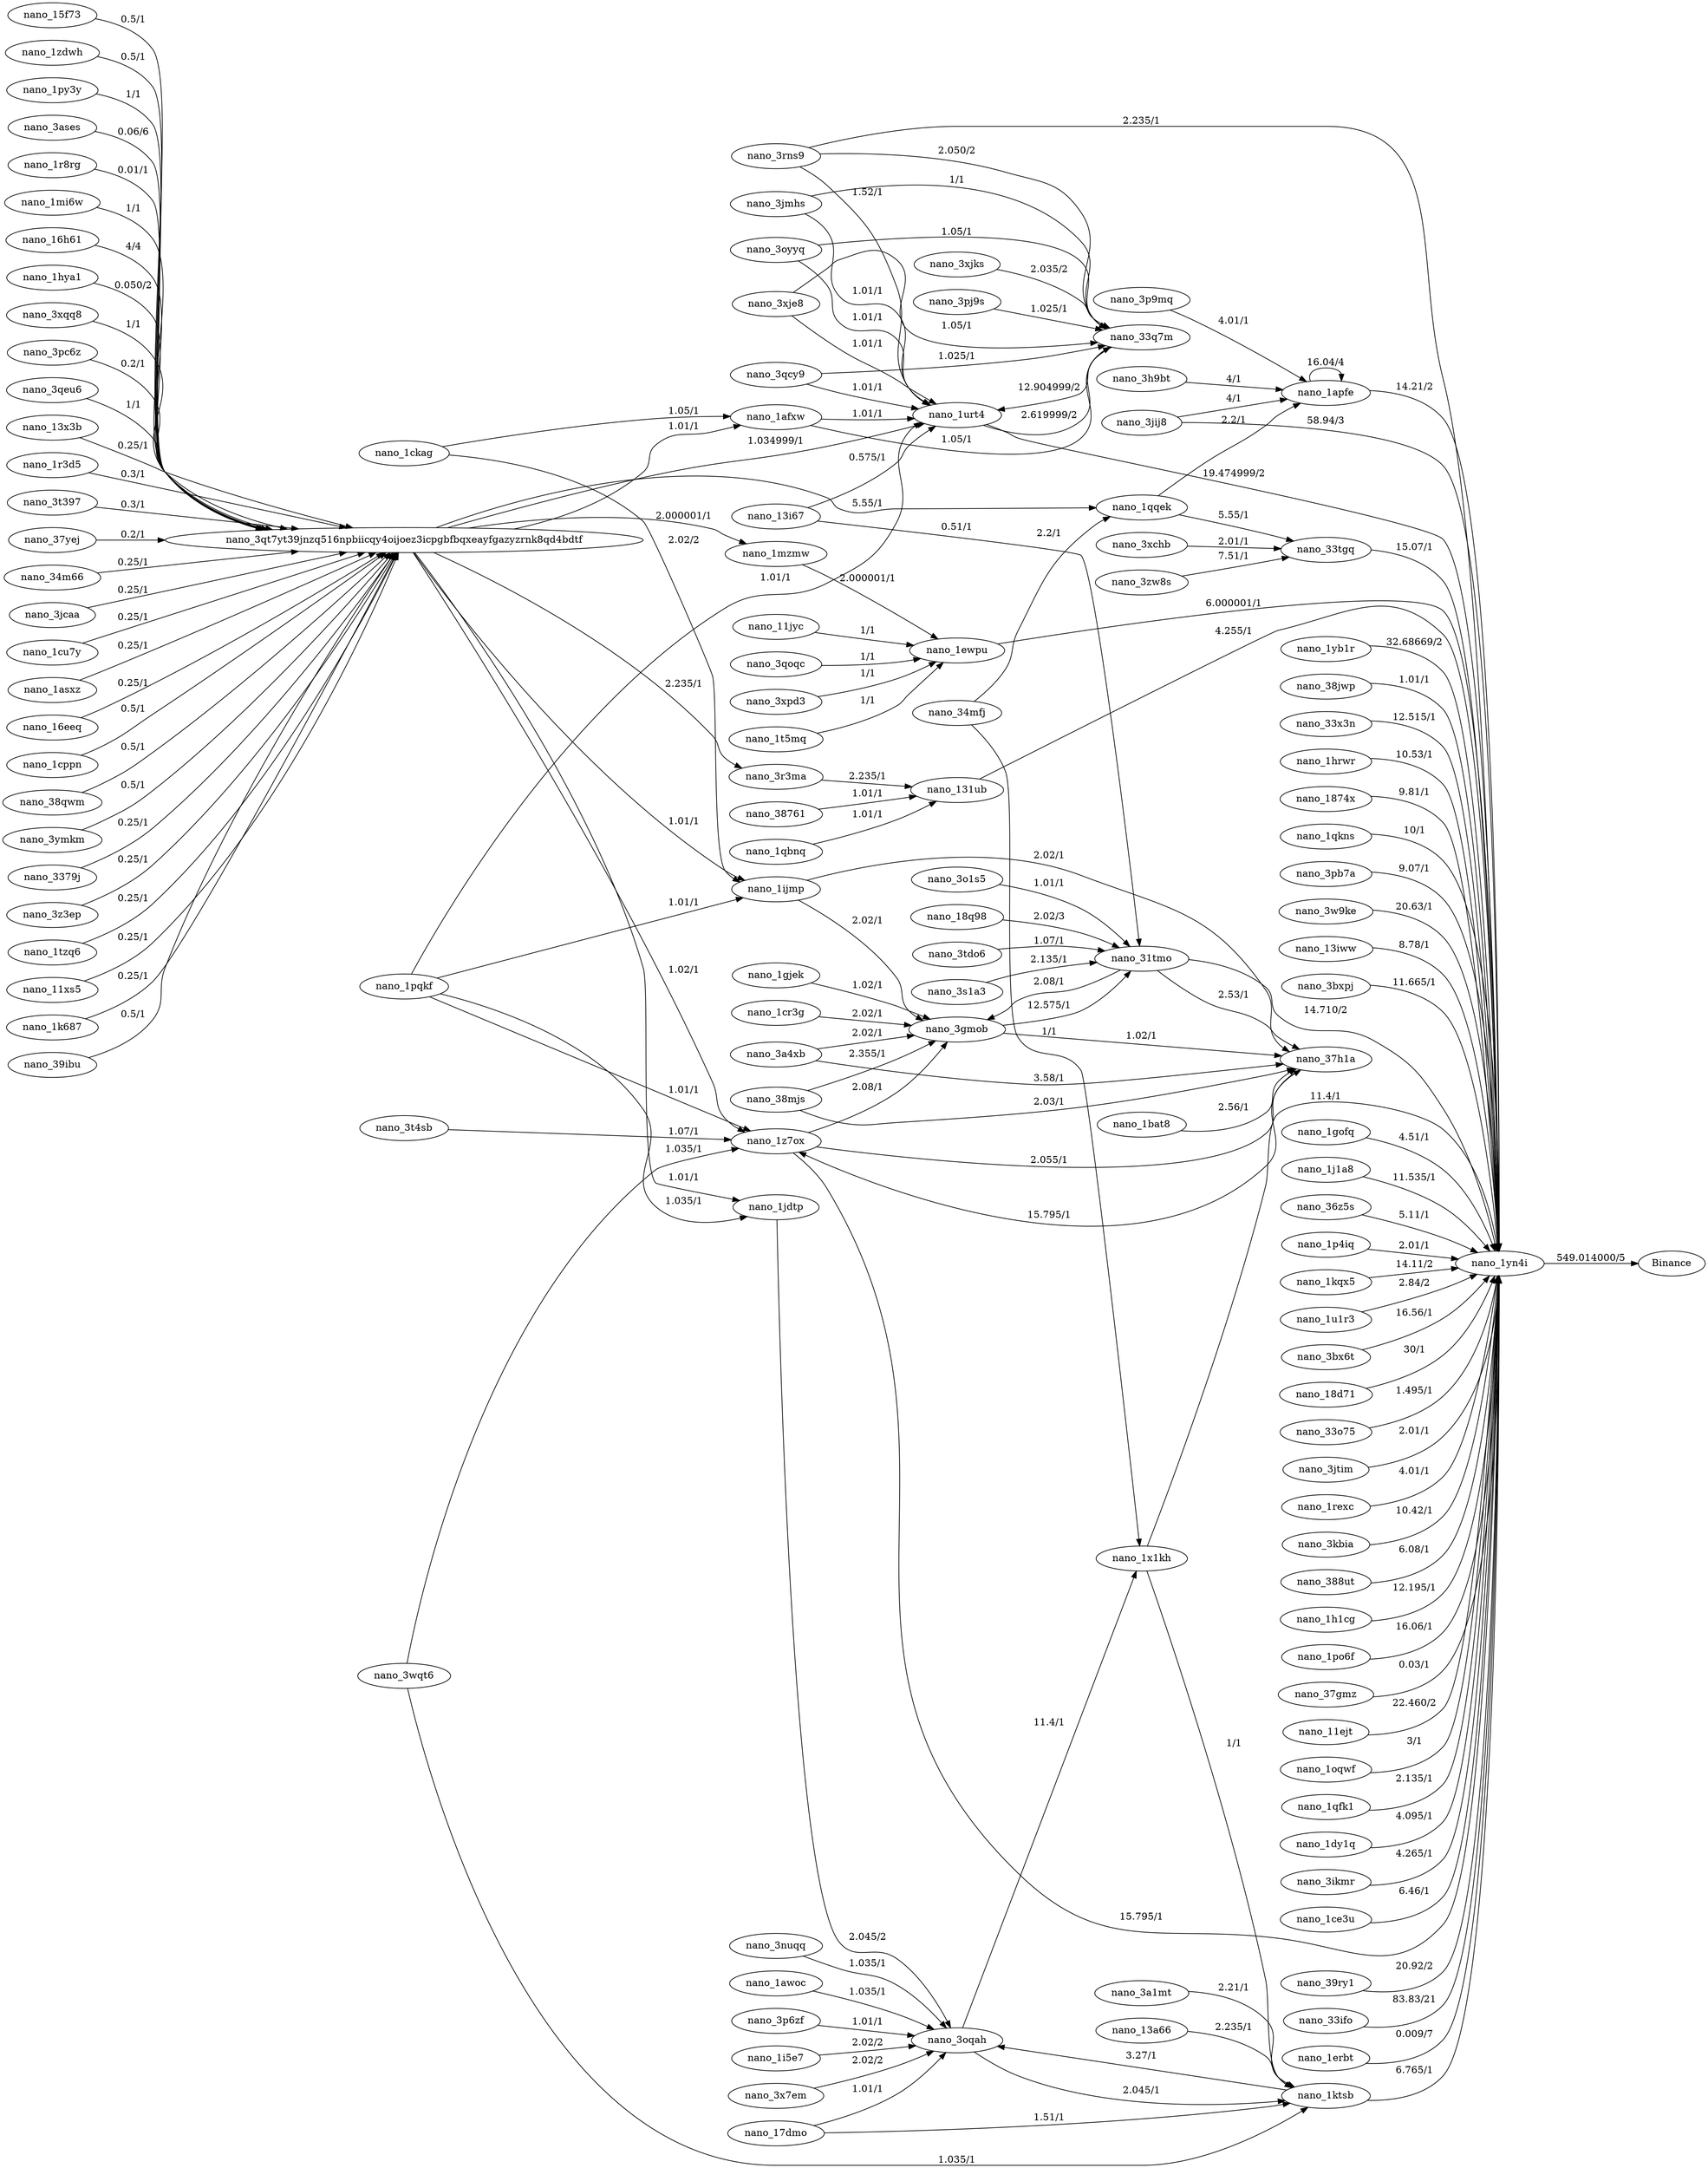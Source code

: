 digraph {
	graph [rankdir=LR]
	nano_3qt7yt39jnzq516npbiicqy4oijoez3icpgbfbqxeayfgazyzrnk8qd4bdtf [URL="https://nanocrawler.cc/explorer/account/nano_3qt7yt39jnzq516npbiicqy4oijoez3icpgbfbqxeayfgazyzrnk8qd4bdtf/history"]
	nano_1mzmwktsuayytipudnh6g53whsjzr8oiajbyom8krdrtm59dueixjepjf5fn [label=nano_1mzmw URL="https://nanocrawler.cc/explorer/account/nano_1mzmwktsuayytipudnh6g53whsjzr8oiajbyom8krdrtm59dueixjepjf5fn/history"]
	nano_3qt7yt39jnzq516npbiicqy4oijoez3icpgbfbqxeayfgazyzrnk8qd4bdtf -> nano_1mzmwktsuayytipudnh6g53whsjzr8oiajbyom8krdrtm59dueixjepjf5fn [label="2.000001/1"]
	nano_15f73zjiwcnewihizrjwno7y9sk69mszct53samx7kzc1dm7dq8h5k3f8mft [label=nano_15f73 URL="https://nanocrawler.cc/explorer/account/nano_15f73zjiwcnewihizrjwno7y9sk69mszct53samx7kzc1dm7dq8h5k3f8mft/history"]
	nano_15f73zjiwcnewihizrjwno7y9sk69mszct53samx7kzc1dm7dq8h5k3f8mft -> nano_3qt7yt39jnzq516npbiicqy4oijoez3icpgbfbqxeayfgazyzrnk8qd4bdtf [label="0.5/1"]
	nano_1zdwho13kyxscuq6orz6f1bmfjr3w8uscxcrardzhcoaudax6h8biogesixw [label=nano_1zdwh URL="https://nanocrawler.cc/explorer/account/nano_1zdwho13kyxscuq6orz6f1bmfjr3w8uscxcrardzhcoaudax6h8biogesixw/history"]
	nano_1zdwho13kyxscuq6orz6f1bmfjr3w8uscxcrardzhcoaudax6h8biogesixw -> nano_3qt7yt39jnzq516npbiicqy4oijoez3icpgbfbqxeayfgazyzrnk8qd4bdtf [label="0.5/1"]
	nano_1py3yi4k8xkx1pxyghm93aa4ihsux9nngjuhiorzy5yds5k1gznnoenbq344 [label=nano_1py3y URL="https://nanocrawler.cc/explorer/account/nano_1py3yi4k8xkx1pxyghm93aa4ihsux9nngjuhiorzy5yds5k1gznnoenbq344/history"]
	nano_1py3yi4k8xkx1pxyghm93aa4ihsux9nngjuhiorzy5yds5k1gznnoenbq344 -> nano_3qt7yt39jnzq516npbiicqy4oijoez3icpgbfbqxeayfgazyzrnk8qd4bdtf [label="1/1"]
	nano_1z7oxugm9ce8xpt1wh4i5zp47mpfjbneimewmpdo1w6mups88adkmggby1q9 [label=nano_1z7ox URL="https://nanocrawler.cc/explorer/account/nano_1z7oxugm9ce8xpt1wh4i5zp47mpfjbneimewmpdo1w6mups88adkmggby1q9/history"]
	nano_3qt7yt39jnzq516npbiicqy4oijoez3icpgbfbqxeayfgazyzrnk8qd4bdtf -> nano_1z7oxugm9ce8xpt1wh4i5zp47mpfjbneimewmpdo1w6mups88adkmggby1q9 [label="1.02/1"]
	nano_3ases8xsf1dcsqsafjjgsqutmcb76ooeq761wcxgkersehrm8t417fz7krxp [label=nano_3ases URL="https://nanocrawler.cc/explorer/account/nano_3ases8xsf1dcsqsafjjgsqutmcb76ooeq761wcxgkersehrm8t417fz7krxp/history"]
	nano_3ases8xsf1dcsqsafjjgsqutmcb76ooeq761wcxgkersehrm8t417fz7krxp -> nano_3qt7yt39jnzq516npbiicqy4oijoez3icpgbfbqxeayfgazyzrnk8qd4bdtf [label="0.06/6"]
	nano_1r8rguspg8aocqc4xu6hirw44o3sxwa9p3cgftiq11q3pepk9qa7ibnxzdce [label=nano_1r8rg URL="https://nanocrawler.cc/explorer/account/nano_1r8rguspg8aocqc4xu6hirw44o3sxwa9p3cgftiq11q3pepk9qa7ibnxzdce/history"]
	nano_1r8rguspg8aocqc4xu6hirw44o3sxwa9p3cgftiq11q3pepk9qa7ibnxzdce -> nano_3qt7yt39jnzq516npbiicqy4oijoez3icpgbfbqxeayfgazyzrnk8qd4bdtf [label="0.01/1"]
	nano_1mi6wiccnyqyc9soco1sisjxe8iidtu3hpkbguj8wf3rsh7ofrw63yb47nh9 [label=nano_1mi6w URL="https://nanocrawler.cc/explorer/account/nano_1mi6wiccnyqyc9soco1sisjxe8iidtu3hpkbguj8wf3rsh7ofrw63yb47nh9/history"]
	nano_1mi6wiccnyqyc9soco1sisjxe8iidtu3hpkbguj8wf3rsh7ofrw63yb47nh9 -> nano_3qt7yt39jnzq516npbiicqy4oijoez3icpgbfbqxeayfgazyzrnk8qd4bdtf [label="1/1"]
	nano_1ijmp98wncewk48ak87rhkwwej3fissfe4anjnnxk7ifernrnp3wxryqop81 [label=nano_1ijmp URL="https://nanocrawler.cc/explorer/account/nano_1ijmp98wncewk48ak87rhkwwej3fissfe4anjnnxk7ifernrnp3wxryqop81/history"]
	nano_3qt7yt39jnzq516npbiicqy4oijoez3icpgbfbqxeayfgazyzrnk8qd4bdtf -> nano_1ijmp98wncewk48ak87rhkwwej3fissfe4anjnnxk7ifernrnp3wxryqop81 [label="1.01/1"]
	nano_16h61buhzkq531nipp7t3zsfdaeah8urze7gkrf68tb6fp3xtngey8o79qhy [label=nano_16h61 URL="https://nanocrawler.cc/explorer/account/nano_16h61buhzkq531nipp7t3zsfdaeah8urze7gkrf68tb6fp3xtngey8o79qhy/history"]
	nano_16h61buhzkq531nipp7t3zsfdaeah8urze7gkrf68tb6fp3xtngey8o79qhy -> nano_3qt7yt39jnzq516npbiicqy4oijoez3icpgbfbqxeayfgazyzrnk8qd4bdtf [label="4/4"]
	nano_1afxwzsdmti5we4xkxkxikuodegahnyi3ijio64aafduecm5kq9axwbxtkxx [label=nano_1afxw URL="https://nanocrawler.cc/explorer/account/nano_1afxwzsdmti5we4xkxkxikuodegahnyi3ijio64aafduecm5kq9axwbxtkxx/history"]
	nano_3qt7yt39jnzq516npbiicqy4oijoez3icpgbfbqxeayfgazyzrnk8qd4bdtf -> nano_1afxwzsdmti5we4xkxkxikuodegahnyi3ijio64aafduecm5kq9axwbxtkxx [label="1.01/1"]
	nano_1urt4m979igp1bfrnrajswarfscj7aw5gdsy7jkzgbhmob5zcayjq5hqwe9e [label=nano_1urt4 URL="https://nanocrawler.cc/explorer/account/nano_1urt4m979igp1bfrnrajswarfscj7aw5gdsy7jkzgbhmob5zcayjq5hqwe9e/history"]
	nano_3qt7yt39jnzq516npbiicqy4oijoez3icpgbfbqxeayfgazyzrnk8qd4bdtf -> nano_1urt4m979igp1bfrnrajswarfscj7aw5gdsy7jkzgbhmob5zcayjq5hqwe9e [label="1.034999/1"]
	nano_1hya1cpmmop4g7bakz1rb6e1q7b8frcywukfq1ih7e1ix5cf1r15pdw5minq [label=nano_1hya1 URL="https://nanocrawler.cc/explorer/account/nano_1hya1cpmmop4g7bakz1rb6e1q7b8frcywukfq1ih7e1ix5cf1r15pdw5minq/history"]
	nano_1hya1cpmmop4g7bakz1rb6e1q7b8frcywukfq1ih7e1ix5cf1r15pdw5minq -> nano_3qt7yt39jnzq516npbiicqy4oijoez3icpgbfbqxeayfgazyzrnk8qd4bdtf [label="0.050/2"]
	nano_1jdtpk7p76exs17m5pkjub9zku4dmek6dzmoqtbiub5iahkggoj9uhna1xcb [label=nano_1jdtp URL="https://nanocrawler.cc/explorer/account/nano_1jdtpk7p76exs17m5pkjub9zku4dmek6dzmoqtbiub5iahkggoj9uhna1xcb/history"]
	nano_3qt7yt39jnzq516npbiicqy4oijoez3icpgbfbqxeayfgazyzrnk8qd4bdtf -> nano_1jdtpk7p76exs17m5pkjub9zku4dmek6dzmoqtbiub5iahkggoj9uhna1xcb [label="1.01/1"]
	nano_3r3maaoa4a15rxy587gg9minmayyfb3b5r6ynhywgtdey6pjkyn1tb3c7r4x [label=nano_3r3ma URL="https://nanocrawler.cc/explorer/account/nano_3r3maaoa4a15rxy587gg9minmayyfb3b5r6ynhywgtdey6pjkyn1tb3c7r4x/history"]
	nano_3qt7yt39jnzq516npbiicqy4oijoez3icpgbfbqxeayfgazyzrnk8qd4bdtf -> nano_3r3maaoa4a15rxy587gg9minmayyfb3b5r6ynhywgtdey6pjkyn1tb3c7r4x [label="2.235/1"]
	nano_3xqq83obuxsr8m7a87fk81xw7qbcn9dntjzwpeocp9dahxu97zstgm7u5z8a [label=nano_3xqq8 URL="https://nanocrawler.cc/explorer/account/nano_3xqq83obuxsr8m7a87fk81xw7qbcn9dntjzwpeocp9dahxu97zstgm7u5z8a/history"]
	nano_3xqq83obuxsr8m7a87fk81xw7qbcn9dntjzwpeocp9dahxu97zstgm7u5z8a -> nano_3qt7yt39jnzq516npbiicqy4oijoez3icpgbfbqxeayfgazyzrnk8qd4bdtf [label="1/1"]
	nano_3pc6zzdwnfkwzseqa57domtph4kzf9xgui17gpuaswdubjutfab7qmwgttdy [label=nano_3pc6z URL="https://nanocrawler.cc/explorer/account/nano_3pc6zzdwnfkwzseqa57domtph4kzf9xgui17gpuaswdubjutfab7qmwgttdy/history"]
	nano_3pc6zzdwnfkwzseqa57domtph4kzf9xgui17gpuaswdubjutfab7qmwgttdy -> nano_3qt7yt39jnzq516npbiicqy4oijoez3icpgbfbqxeayfgazyzrnk8qd4bdtf [label="0.2/1"]
	nano_3qeu6nk4zobjs7nuygg8iuikms8skhdpi7qs463xbwwjbrumpis9yk16k6ih [label=nano_3qeu6 URL="https://nanocrawler.cc/explorer/account/nano_3qeu6nk4zobjs7nuygg8iuikms8skhdpi7qs463xbwwjbrumpis9yk16k6ih/history"]
	nano_3qeu6nk4zobjs7nuygg8iuikms8skhdpi7qs463xbwwjbrumpis9yk16k6ih -> nano_3qt7yt39jnzq516npbiicqy4oijoez3icpgbfbqxeayfgazyzrnk8qd4bdtf [label="1/1"]
	nano_1qqekerd1dand9j78ec6rsrhrac6rptiuwei86eh3fkdmw9r5khtwdtgfd4w [label=nano_1qqek URL="https://nanocrawler.cc/explorer/account/nano_1qqekerd1dand9j78ec6rsrhrac6rptiuwei86eh3fkdmw9r5khtwdtgfd4w/history"]
	nano_3qt7yt39jnzq516npbiicqy4oijoez3icpgbfbqxeayfgazyzrnk8qd4bdtf -> nano_1qqekerd1dand9j78ec6rsrhrac6rptiuwei86eh3fkdmw9r5khtwdtgfd4w [label="5.55/1"]
	nano_13x3b7nwmk7bis3mgxwbnf5uqiohs1p1rdc931xby1qfk5i1xx45my8d7uig [label=nano_13x3b URL="https://nanocrawler.cc/explorer/account/nano_13x3b7nwmk7bis3mgxwbnf5uqiohs1p1rdc931xby1qfk5i1xx45my8d7uig/history"]
	nano_13x3b7nwmk7bis3mgxwbnf5uqiohs1p1rdc931xby1qfk5i1xx45my8d7uig -> nano_3qt7yt39jnzq516npbiicqy4oijoez3icpgbfbqxeayfgazyzrnk8qd4bdtf [label="0.25/1"]
	nano_1r3d57jjh14hzzc9om173on5o88dpghg6tryc85c7t91bbdtgee179gztrjy [label=nano_1r3d5 URL="https://nanocrawler.cc/explorer/account/nano_1r3d57jjh14hzzc9om173on5o88dpghg6tryc85c7t91bbdtgee179gztrjy/history"]
	nano_1r3d57jjh14hzzc9om173on5o88dpghg6tryc85c7t91bbdtgee179gztrjy -> nano_3qt7yt39jnzq516npbiicqy4oijoez3icpgbfbqxeayfgazyzrnk8qd4bdtf [label="0.3/1"]
	nano_3t397tg7u4kkrannxy3qf6my9zieh8xa5qixo7c5wtdykpme3qu89jy67jco [label=nano_3t397 URL="https://nanocrawler.cc/explorer/account/nano_3t397tg7u4kkrannxy3qf6my9zieh8xa5qixo7c5wtdykpme3qu89jy67jco/history"]
	nano_3t397tg7u4kkrannxy3qf6my9zieh8xa5qixo7c5wtdykpme3qu89jy67jco -> nano_3qt7yt39jnzq516npbiicqy4oijoez3icpgbfbqxeayfgazyzrnk8qd4bdtf [label="0.3/1"]
	nano_37yejhkk3qt7n4tqt8cd6tjgdhh8rrwux9yxudge5fhfxd4y1sggoai38s5n [label=nano_37yej URL="https://nanocrawler.cc/explorer/account/nano_37yejhkk3qt7n4tqt8cd6tjgdhh8rrwux9yxudge5fhfxd4y1sggoai38s5n/history"]
	nano_37yejhkk3qt7n4tqt8cd6tjgdhh8rrwux9yxudge5fhfxd4y1sggoai38s5n -> nano_3qt7yt39jnzq516npbiicqy4oijoez3icpgbfbqxeayfgazyzrnk8qd4bdtf [label="0.2/1"]
	nano_34m66q8qx5n7ac5dnd8uhcpgusokcy1cwzruez4p8nkgz9mshiyazn4a96kr [label=nano_34m66 URL="https://nanocrawler.cc/explorer/account/nano_34m66q8qx5n7ac5dnd8uhcpgusokcy1cwzruez4p8nkgz9mshiyazn4a96kr/history"]
	nano_34m66q8qx5n7ac5dnd8uhcpgusokcy1cwzruez4p8nkgz9mshiyazn4a96kr -> nano_3qt7yt39jnzq516npbiicqy4oijoez3icpgbfbqxeayfgazyzrnk8qd4bdtf [label="0.25/1"]
	nano_3jcaaujxwob9thf6xmtjizhtf8cxs74c9c99wtdjkreofb5fdhekbxbwzfa5 [label=nano_3jcaa URL="https://nanocrawler.cc/explorer/account/nano_3jcaaujxwob9thf6xmtjizhtf8cxs74c9c99wtdjkreofb5fdhekbxbwzfa5/history"]
	nano_3jcaaujxwob9thf6xmtjizhtf8cxs74c9c99wtdjkreofb5fdhekbxbwzfa5 -> nano_3qt7yt39jnzq516npbiicqy4oijoez3icpgbfbqxeayfgazyzrnk8qd4bdtf [label="0.25/1"]
	nano_1cu7yfgou4xyrmhm3m8jni1ogom9ou7t194wqx3zpwjwpmwhzai7y1yh8ezx [label=nano_1cu7y URL="https://nanocrawler.cc/explorer/account/nano_1cu7yfgou4xyrmhm3m8jni1ogom9ou7t194wqx3zpwjwpmwhzai7y1yh8ezx/history"]
	nano_1cu7yfgou4xyrmhm3m8jni1ogom9ou7t194wqx3zpwjwpmwhzai7y1yh8ezx -> nano_3qt7yt39jnzq516npbiicqy4oijoez3icpgbfbqxeayfgazyzrnk8qd4bdtf [label="0.25/1"]
	nano_1asxzmtkqzzw41ct3g4q715ddfywt7h4oc3goow5sd7oyjh1eaogiurhdrxi [label=nano_1asxz URL="https://nanocrawler.cc/explorer/account/nano_1asxzmtkqzzw41ct3g4q715ddfywt7h4oc3goow5sd7oyjh1eaogiurhdrxi/history"]
	nano_1asxzmtkqzzw41ct3g4q715ddfywt7h4oc3goow5sd7oyjh1eaogiurhdrxi -> nano_3qt7yt39jnzq516npbiicqy4oijoez3icpgbfbqxeayfgazyzrnk8qd4bdtf [label="0.25/1"]
	nano_16eeqftqkxfnxqf8t36t1gdjk7tn7biebk49rugkrrcm8stq3eocywu9ynuq [label=nano_16eeq URL="https://nanocrawler.cc/explorer/account/nano_16eeqftqkxfnxqf8t36t1gdjk7tn7biebk49rugkrrcm8stq3eocywu9ynuq/history"]
	nano_16eeqftqkxfnxqf8t36t1gdjk7tn7biebk49rugkrrcm8stq3eocywu9ynuq -> nano_3qt7yt39jnzq516npbiicqy4oijoez3icpgbfbqxeayfgazyzrnk8qd4bdtf [label="0.25/1"]
	nano_1cppnar9oetesipt4rqb1h1ozaxymau5e7erng4fj6au1tqmm4aaqjtzibmj [label=nano_1cppn URL="https://nanocrawler.cc/explorer/account/nano_1cppnar9oetesipt4rqb1h1ozaxymau5e7erng4fj6au1tqmm4aaqjtzibmj/history"]
	nano_1cppnar9oetesipt4rqb1h1ozaxymau5e7erng4fj6au1tqmm4aaqjtzibmj -> nano_3qt7yt39jnzq516npbiicqy4oijoez3icpgbfbqxeayfgazyzrnk8qd4bdtf [label="0.5/1"]
	nano_38qwmfe6wbrqsmx3nrgr5hsa64wq3gp7yfcfxb8miqnk8ezzuhw6acdc7sna [label=nano_38qwm URL="https://nanocrawler.cc/explorer/account/nano_38qwmfe6wbrqsmx3nrgr5hsa64wq3gp7yfcfxb8miqnk8ezzuhw6acdc7sna/history"]
	nano_38qwmfe6wbrqsmx3nrgr5hsa64wq3gp7yfcfxb8miqnk8ezzuhw6acdc7sna -> nano_3qt7yt39jnzq516npbiicqy4oijoez3icpgbfbqxeayfgazyzrnk8qd4bdtf [label="0.5/1"]
	nano_3ymkmqwf61dm51iaijiu8y99jwqa7fkpo83grtjemxi6kixaqdawaygwaywb [label=nano_3ymkm URL="https://nanocrawler.cc/explorer/account/nano_3ymkmqwf61dm51iaijiu8y99jwqa7fkpo83grtjemxi6kixaqdawaygwaywb/history"]
	nano_3ymkmqwf61dm51iaijiu8y99jwqa7fkpo83grtjemxi6kixaqdawaygwaywb -> nano_3qt7yt39jnzq516npbiicqy4oijoez3icpgbfbqxeayfgazyzrnk8qd4bdtf [label="0.5/1"]
	nano_3379jnrdde6obk1rfgjkb1kebtjeux13cm8kpetb17zas4a43wuoxdkt5d3a [label=nano_3379j URL="https://nanocrawler.cc/explorer/account/nano_3379jnrdde6obk1rfgjkb1kebtjeux13cm8kpetb17zas4a43wuoxdkt5d3a/history"]
	nano_3379jnrdde6obk1rfgjkb1kebtjeux13cm8kpetb17zas4a43wuoxdkt5d3a -> nano_3qt7yt39jnzq516npbiicqy4oijoez3icpgbfbqxeayfgazyzrnk8qd4bdtf [label="0.25/1"]
	nano_3z3epywmcpbdioeobpy3b7acgtak1map5zysfg64tjkk8qrkauwpqtpa4nfb [label=nano_3z3ep URL="https://nanocrawler.cc/explorer/account/nano_3z3epywmcpbdioeobpy3b7acgtak1map5zysfg64tjkk8qrkauwpqtpa4nfb/history"]
	nano_3z3epywmcpbdioeobpy3b7acgtak1map5zysfg64tjkk8qrkauwpqtpa4nfb -> nano_3qt7yt39jnzq516npbiicqy4oijoez3icpgbfbqxeayfgazyzrnk8qd4bdtf [label="0.25/1"]
	nano_1tzq6sijb88mm49hedrprri1ff3zy1o9ob5jdrw9my6at9yjcgoizhnya5q5 [label=nano_1tzq6 URL="https://nanocrawler.cc/explorer/account/nano_1tzq6sijb88mm49hedrprri1ff3zy1o9ob5jdrw9my6at9yjcgoizhnya5q5/history"]
	nano_1tzq6sijb88mm49hedrprri1ff3zy1o9ob5jdrw9my6at9yjcgoizhnya5q5 -> nano_3qt7yt39jnzq516npbiicqy4oijoez3icpgbfbqxeayfgazyzrnk8qd4bdtf [label="0.25/1"]
	nano_11xs5azqf7yit787yxzfur7nbjn5gz48a4ztwrs5esi86zcuafuzukz7wxyt [label=nano_11xs5 URL="https://nanocrawler.cc/explorer/account/nano_11xs5azqf7yit787yxzfur7nbjn5gz48a4ztwrs5esi86zcuafuzukz7wxyt/history"]
	nano_11xs5azqf7yit787yxzfur7nbjn5gz48a4ztwrs5esi86zcuafuzukz7wxyt -> nano_3qt7yt39jnzq516npbiicqy4oijoez3icpgbfbqxeayfgazyzrnk8qd4bdtf [label="0.25/1"]
	nano_1k687w5kxdui54stjkw4q34uhmqs3ui15u5tf3g9h4ae9gp4eejzcpd3y9rf [label=nano_1k687 URL="https://nanocrawler.cc/explorer/account/nano_1k687w5kxdui54stjkw4q34uhmqs3ui15u5tf3g9h4ae9gp4eejzcpd3y9rf/history"]
	nano_1k687w5kxdui54stjkw4q34uhmqs3ui15u5tf3g9h4ae9gp4eejzcpd3y9rf -> nano_3qt7yt39jnzq516npbiicqy4oijoez3icpgbfbqxeayfgazyzrnk8qd4bdtf [label="0.25/1"]
	nano_39ibukm8xr7zwahfgn6rsbfwungc9cx3pyi45ypr6n7gax8qhh46g6ncddf3 [label=nano_39ibu URL="https://nanocrawler.cc/explorer/account/nano_39ibukm8xr7zwahfgn6rsbfwungc9cx3pyi45ypr6n7gax8qhh46g6ncddf3/history"]
	nano_39ibukm8xr7zwahfgn6rsbfwungc9cx3pyi45ypr6n7gax8qhh46g6ncddf3 -> nano_3qt7yt39jnzq516npbiicqy4oijoez3icpgbfbqxeayfgazyzrnk8qd4bdtf [label="0.5/1"]
	nano_1qqekerd1dand9j78ec6rsrhrac6rptiuwei86eh3fkdmw9r5khtwdtgfd4w [label=nano_1qqek URL="https://nanocrawler.cc/explorer/account/nano_1qqekerd1dand9j78ec6rsrhrac6rptiuwei86eh3fkdmw9r5khtwdtgfd4w/history"]
	nano_1apfegh11y4juznrgpbz6dqrw8bpheoiw336s1asf818m5joc7r69iuou7s6 [label=nano_1apfe URL="https://nanocrawler.cc/explorer/account/nano_1apfegh11y4juznrgpbz6dqrw8bpheoiw336s1asf818m5joc7r69iuou7s6/history"]
	nano_1qqekerd1dand9j78ec6rsrhrac6rptiuwei86eh3fkdmw9r5khtwdtgfd4w -> nano_1apfegh11y4juznrgpbz6dqrw8bpheoiw336s1asf818m5joc7r69iuou7s6 [label="2.2/1"]
	nano_34mfjqe7i1fyk7yds8zxxcsmswbtsb33sxnxuoeobe1feoqi1un3ky4ppnhx [label=nano_34mfj URL="https://nanocrawler.cc/explorer/account/nano_34mfjqe7i1fyk7yds8zxxcsmswbtsb33sxnxuoeobe1feoqi1un3ky4ppnhx/history"]
	nano_1qqekerd1dand9j78ec6rsrhrac6rptiuwei86eh3fkdmw9r5khtwdtgfd4w [label=nano_1qqek URL="https://nanocrawler.cc/explorer/account/nano_1qqekerd1dand9j78ec6rsrhrac6rptiuwei86eh3fkdmw9r5khtwdtgfd4w/history"]
	nano_34mfjqe7i1fyk7yds8zxxcsmswbtsb33sxnxuoeobe1feoqi1un3ky4ppnhx -> nano_1qqekerd1dand9j78ec6rsrhrac6rptiuwei86eh3fkdmw9r5khtwdtgfd4w [label="2.2/1"]
	nano_1qqekerd1dand9j78ec6rsrhrac6rptiuwei86eh3fkdmw9r5khtwdtgfd4w [label=nano_1qqek URL="https://nanocrawler.cc/explorer/account/nano_1qqekerd1dand9j78ec6rsrhrac6rptiuwei86eh3fkdmw9r5khtwdtgfd4w/history"]
	nano_33tgqesgpm819xhgynbnq7jzk95tkkfpqkt9m1meuzbaeejy8u98w33xpgdk [label=nano_33tgq URL="https://nanocrawler.cc/explorer/account/nano_33tgqesgpm819xhgynbnq7jzk95tkkfpqkt9m1meuzbaeejy8u98w33xpgdk/history"]
	nano_1qqekerd1dand9j78ec6rsrhrac6rptiuwei86eh3fkdmw9r5khtwdtgfd4w -> nano_33tgqesgpm819xhgynbnq7jzk95tkkfpqkt9m1meuzbaeejy8u98w33xpgdk [label="5.55/1"]
	nano_1jdtpk7p76exs17m5pkjub9zku4dmek6dzmoqtbiub5iahkggoj9uhna1xcb [label=nano_1jdtp URL="https://nanocrawler.cc/explorer/account/nano_1jdtpk7p76exs17m5pkjub9zku4dmek6dzmoqtbiub5iahkggoj9uhna1xcb/history"]
	nano_3oqahrgqmb51j6tap96x3yhphrguy8a597ugm5t91g73tgnkfmdh6dbuyx5d [label=nano_3oqah URL="https://nanocrawler.cc/explorer/account/nano_3oqahrgqmb51j6tap96x3yhphrguy8a597ugm5t91g73tgnkfmdh6dbuyx5d/history"]
	nano_1jdtpk7p76exs17m5pkjub9zku4dmek6dzmoqtbiub5iahkggoj9uhna1xcb -> nano_3oqahrgqmb51j6tap96x3yhphrguy8a597ugm5t91g73tgnkfmdh6dbuyx5d [label="2.045/2"]
	nano_1pqkfc7oaik4afipcb4wn3g4c3h7r83fp17pfhefppdc3x77hu5yqykwebzd [label=nano_1pqkf URL="https://nanocrawler.cc/explorer/account/nano_1pqkfc7oaik4afipcb4wn3g4c3h7r83fp17pfhefppdc3x77hu5yqykwebzd/history"]
	nano_1jdtpk7p76exs17m5pkjub9zku4dmek6dzmoqtbiub5iahkggoj9uhna1xcb [label=nano_1jdtp URL="https://nanocrawler.cc/explorer/account/nano_1jdtpk7p76exs17m5pkjub9zku4dmek6dzmoqtbiub5iahkggoj9uhna1xcb/history"]
	nano_1pqkfc7oaik4afipcb4wn3g4c3h7r83fp17pfhefppdc3x77hu5yqykwebzd -> nano_1jdtpk7p76exs17m5pkjub9zku4dmek6dzmoqtbiub5iahkggoj9uhna1xcb [label="1.035/1"]
	nano_1mzmwktsuayytipudnh6g53whsjzr8oiajbyom8krdrtm59dueixjepjf5fn [label=nano_1mzmw URL="https://nanocrawler.cc/explorer/account/nano_1mzmwktsuayytipudnh6g53whsjzr8oiajbyom8krdrtm59dueixjepjf5fn/history"]
	nano_1ewpuigknz9k9xug77xw8d8w1auyuas35k3y1oxbcap64rx3pdi8wzbo5o5w [label=nano_1ewpu URL="https://nanocrawler.cc/explorer/account/nano_1ewpuigknz9k9xug77xw8d8w1auyuas35k3y1oxbcap64rx3pdi8wzbo5o5w/history"]
	nano_1mzmwktsuayytipudnh6g53whsjzr8oiajbyom8krdrtm59dueixjepjf5fn -> nano_1ewpuigknz9k9xug77xw8d8w1auyuas35k3y1oxbcap64rx3pdi8wzbo5o5w [label="2.000001/1"]
	nano_1urt4m979igp1bfrnrajswarfscj7aw5gdsy7jkzgbhmob5zcayjq5hqwe9e [label=nano_1urt4 URL="https://nanocrawler.cc/explorer/account/nano_1urt4m979igp1bfrnrajswarfscj7aw5gdsy7jkzgbhmob5zcayjq5hqwe9e/history"]
	nano_1yn4ips8wry57sfj4hnkgodyrpu67bgpeassmrne46sg9uhr6obnmkgxyr9q [label=nano_1yn4i URL="https://nanocrawler.cc/explorer/account/nano_1yn4ips8wry57sfj4hnkgodyrpu67bgpeassmrne46sg9uhr6obnmkgxyr9q/history"]
	nano_1urt4m979igp1bfrnrajswarfscj7aw5gdsy7jkzgbhmob5zcayjq5hqwe9e -> nano_1yn4ips8wry57sfj4hnkgodyrpu67bgpeassmrne46sg9uhr6obnmkgxyr9q [label="19.474999/2"]
	nano_1afxwzsdmti5we4xkxkxikuodegahnyi3ijio64aafduecm5kq9axwbxtkxx [label=nano_1afxw URL="https://nanocrawler.cc/explorer/account/nano_1afxwzsdmti5we4xkxkxikuodegahnyi3ijio64aafduecm5kq9axwbxtkxx/history"]
	nano_1urt4m979igp1bfrnrajswarfscj7aw5gdsy7jkzgbhmob5zcayjq5hqwe9e [label=nano_1urt4 URL="https://nanocrawler.cc/explorer/account/nano_1urt4m979igp1bfrnrajswarfscj7aw5gdsy7jkzgbhmob5zcayjq5hqwe9e/history"]
	nano_1afxwzsdmti5we4xkxkxikuodegahnyi3ijio64aafduecm5kq9axwbxtkxx -> nano_1urt4m979igp1bfrnrajswarfscj7aw5gdsy7jkzgbhmob5zcayjq5hqwe9e [label="1.01/1"]
	nano_3rns9i9ruwyjwpj4h1yszpuwu6159xhgwjw1rowmjq46akq9pqeyy14si1f5 [label=nano_3rns9 URL="https://nanocrawler.cc/explorer/account/nano_3rns9i9ruwyjwpj4h1yszpuwu6159xhgwjw1rowmjq46akq9pqeyy14si1f5/history"]
	nano_1urt4m979igp1bfrnrajswarfscj7aw5gdsy7jkzgbhmob5zcayjq5hqwe9e [label=nano_1urt4 URL="https://nanocrawler.cc/explorer/account/nano_1urt4m979igp1bfrnrajswarfscj7aw5gdsy7jkzgbhmob5zcayjq5hqwe9e/history"]
	nano_3rns9i9ruwyjwpj4h1yszpuwu6159xhgwjw1rowmjq46akq9pqeyy14si1f5 -> nano_1urt4m979igp1bfrnrajswarfscj7aw5gdsy7jkzgbhmob5zcayjq5hqwe9e [label="1.52/1"]
	nano_3oyyqmu3wouix8ftoy3nk57w1cusdatf3hut553q6oc8g1gwefq6fyafipre [label=nano_3oyyq URL="https://nanocrawler.cc/explorer/account/nano_3oyyqmu3wouix8ftoy3nk57w1cusdatf3hut553q6oc8g1gwefq6fyafipre/history"]
	nano_1urt4m979igp1bfrnrajswarfscj7aw5gdsy7jkzgbhmob5zcayjq5hqwe9e [label=nano_1urt4 URL="https://nanocrawler.cc/explorer/account/nano_1urt4m979igp1bfrnrajswarfscj7aw5gdsy7jkzgbhmob5zcayjq5hqwe9e/history"]
	nano_3oyyqmu3wouix8ftoy3nk57w1cusdatf3hut553q6oc8g1gwefq6fyafipre -> nano_1urt4m979igp1bfrnrajswarfscj7aw5gdsy7jkzgbhmob5zcayjq5hqwe9e [label="1.01/1"]
	nano_33q7mbzzx4urqwjz59pyweiba1scjp7aiemk3wctfwund7mpr4autyed4hy3 [label=nano_33q7m URL="https://nanocrawler.cc/explorer/account/nano_33q7mbzzx4urqwjz59pyweiba1scjp7aiemk3wctfwund7mpr4autyed4hy3/history"]
	nano_1urt4m979igp1bfrnrajswarfscj7aw5gdsy7jkzgbhmob5zcayjq5hqwe9e [label=nano_1urt4 URL="https://nanocrawler.cc/explorer/account/nano_1urt4m979igp1bfrnrajswarfscj7aw5gdsy7jkzgbhmob5zcayjq5hqwe9e/history"]
	nano_33q7mbzzx4urqwjz59pyweiba1scjp7aiemk3wctfwund7mpr4autyed4hy3 -> nano_1urt4m979igp1bfrnrajswarfscj7aw5gdsy7jkzgbhmob5zcayjq5hqwe9e [label="12.904999/2"]
	nano_3qcy9rjnt5eq554u8ga3dcxdqbp57cykgibzjuhpfw8rfuqb7t4rsbhu39z3 [label=nano_3qcy9 URL="https://nanocrawler.cc/explorer/account/nano_3qcy9rjnt5eq554u8ga3dcxdqbp57cykgibzjuhpfw8rfuqb7t4rsbhu39z3/history"]
	nano_1urt4m979igp1bfrnrajswarfscj7aw5gdsy7jkzgbhmob5zcayjq5hqwe9e [label=nano_1urt4 URL="https://nanocrawler.cc/explorer/account/nano_1urt4m979igp1bfrnrajswarfscj7aw5gdsy7jkzgbhmob5zcayjq5hqwe9e/history"]
	nano_3qcy9rjnt5eq554u8ga3dcxdqbp57cykgibzjuhpfw8rfuqb7t4rsbhu39z3 -> nano_1urt4m979igp1bfrnrajswarfscj7aw5gdsy7jkzgbhmob5zcayjq5hqwe9e [label="1.01/1"]
	nano_3jmhsh9pzibwpeqwx63py733bxx3p1uag4e35914x3fptr8g1jkpsx6myfr7 [label=nano_3jmhs URL="https://nanocrawler.cc/explorer/account/nano_3jmhsh9pzibwpeqwx63py733bxx3p1uag4e35914x3fptr8g1jkpsx6myfr7/history"]
	nano_1urt4m979igp1bfrnrajswarfscj7aw5gdsy7jkzgbhmob5zcayjq5hqwe9e [label=nano_1urt4 URL="https://nanocrawler.cc/explorer/account/nano_1urt4m979igp1bfrnrajswarfscj7aw5gdsy7jkzgbhmob5zcayjq5hqwe9e/history"]
	nano_3jmhsh9pzibwpeqwx63py733bxx3p1uag4e35914x3fptr8g1jkpsx6myfr7 -> nano_1urt4m979igp1bfrnrajswarfscj7aw5gdsy7jkzgbhmob5zcayjq5hqwe9e [label="1.01/1"]
	nano_3xje8u5isnp811b19u3tso8krx4dpp1378iwkf7detdsd47cbqnrexifwg11 [label=nano_3xje8 URL="https://nanocrawler.cc/explorer/account/nano_3xje8u5isnp811b19u3tso8krx4dpp1378iwkf7detdsd47cbqnrexifwg11/history"]
	nano_1urt4m979igp1bfrnrajswarfscj7aw5gdsy7jkzgbhmob5zcayjq5hqwe9e [label=nano_1urt4 URL="https://nanocrawler.cc/explorer/account/nano_1urt4m979igp1bfrnrajswarfscj7aw5gdsy7jkzgbhmob5zcayjq5hqwe9e/history"]
	nano_3xje8u5isnp811b19u3tso8krx4dpp1378iwkf7detdsd47cbqnrexifwg11 -> nano_1urt4m979igp1bfrnrajswarfscj7aw5gdsy7jkzgbhmob5zcayjq5hqwe9e [label="1.01/1"]
	nano_1urt4m979igp1bfrnrajswarfscj7aw5gdsy7jkzgbhmob5zcayjq5hqwe9e [label=nano_1urt4 URL="https://nanocrawler.cc/explorer/account/nano_1urt4m979igp1bfrnrajswarfscj7aw5gdsy7jkzgbhmob5zcayjq5hqwe9e/history"]
	nano_33q7mbzzx4urqwjz59pyweiba1scjp7aiemk3wctfwund7mpr4autyed4hy3 [label=nano_33q7m URL="https://nanocrawler.cc/explorer/account/nano_33q7mbzzx4urqwjz59pyweiba1scjp7aiemk3wctfwund7mpr4autyed4hy3/history"]
	nano_1urt4m979igp1bfrnrajswarfscj7aw5gdsy7jkzgbhmob5zcayjq5hqwe9e -> nano_33q7mbzzx4urqwjz59pyweiba1scjp7aiemk3wctfwund7mpr4autyed4hy3 [label="2.619999/2"]
	nano_1pqkfc7oaik4afipcb4wn3g4c3h7r83fp17pfhefppdc3x77hu5yqykwebzd [label=nano_1pqkf URL="https://nanocrawler.cc/explorer/account/nano_1pqkfc7oaik4afipcb4wn3g4c3h7r83fp17pfhefppdc3x77hu5yqykwebzd/history"]
	nano_1urt4m979igp1bfrnrajswarfscj7aw5gdsy7jkzgbhmob5zcayjq5hqwe9e [label=nano_1urt4 URL="https://nanocrawler.cc/explorer/account/nano_1urt4m979igp1bfrnrajswarfscj7aw5gdsy7jkzgbhmob5zcayjq5hqwe9e/history"]
	nano_1pqkfc7oaik4afipcb4wn3g4c3h7r83fp17pfhefppdc3x77hu5yqykwebzd -> nano_1urt4m979igp1bfrnrajswarfscj7aw5gdsy7jkzgbhmob5zcayjq5hqwe9e [label="1.01/1"]
	nano_13i67tyueorcnekwzougwjmxx6pswub6mnr3raomugcy718ifedtu9kxamfa [label=nano_13i67 URL="https://nanocrawler.cc/explorer/account/nano_13i67tyueorcnekwzougwjmxx6pswub6mnr3raomugcy718ifedtu9kxamfa/history"]
	nano_1urt4m979igp1bfrnrajswarfscj7aw5gdsy7jkzgbhmob5zcayjq5hqwe9e [label=nano_1urt4 URL="https://nanocrawler.cc/explorer/account/nano_1urt4m979igp1bfrnrajswarfscj7aw5gdsy7jkzgbhmob5zcayjq5hqwe9e/history"]
	nano_13i67tyueorcnekwzougwjmxx6pswub6mnr3raomugcy718ifedtu9kxamfa -> nano_1urt4m979igp1bfrnrajswarfscj7aw5gdsy7jkzgbhmob5zcayjq5hqwe9e [label="0.575/1"]
	nano_1afxwzsdmti5we4xkxkxikuodegahnyi3ijio64aafduecm5kq9axwbxtkxx [label=nano_1afxw URL="https://nanocrawler.cc/explorer/account/nano_1afxwzsdmti5we4xkxkxikuodegahnyi3ijio64aafduecm5kq9axwbxtkxx/history"]
	nano_33q7mbzzx4urqwjz59pyweiba1scjp7aiemk3wctfwund7mpr4autyed4hy3 [label=nano_33q7m URL="https://nanocrawler.cc/explorer/account/nano_33q7mbzzx4urqwjz59pyweiba1scjp7aiemk3wctfwund7mpr4autyed4hy3/history"]
	nano_1afxwzsdmti5we4xkxkxikuodegahnyi3ijio64aafduecm5kq9axwbxtkxx -> nano_33q7mbzzx4urqwjz59pyweiba1scjp7aiemk3wctfwund7mpr4autyed4hy3 [label="1.05/1"]
	nano_1ckaggytq5c5xouinuw6mwpo88m9bqjyskksr8othydeaueasbyc8mcryqun [label=nano_1ckag URL="https://nanocrawler.cc/explorer/account/nano_1ckaggytq5c5xouinuw6mwpo88m9bqjyskksr8othydeaueasbyc8mcryqun/history"]
	nano_1afxwzsdmti5we4xkxkxikuodegahnyi3ijio64aafduecm5kq9axwbxtkxx [label=nano_1afxw URL="https://nanocrawler.cc/explorer/account/nano_1afxwzsdmti5we4xkxkxikuodegahnyi3ijio64aafduecm5kq9axwbxtkxx/history"]
	nano_1ckaggytq5c5xouinuw6mwpo88m9bqjyskksr8othydeaueasbyc8mcryqun -> nano_1afxwzsdmti5we4xkxkxikuodegahnyi3ijio64aafduecm5kq9axwbxtkxx [label="1.05/1"]
	nano_1ijmp98wncewk48ak87rhkwwej3fissfe4anjnnxk7ifernrnp3wxryqop81 [label=nano_1ijmp URL="https://nanocrawler.cc/explorer/account/nano_1ijmp98wncewk48ak87rhkwwej3fissfe4anjnnxk7ifernrnp3wxryqop81/history"]
	nano_37h1aqpeesn5xap4mjjjj9gnmdkyptn8mmmb1xhx8m6176h8emaeps5wq67q [label=nano_37h1a URL="https://nanocrawler.cc/explorer/account/nano_37h1aqpeesn5xap4mjjjj9gnmdkyptn8mmmb1xhx8m6176h8emaeps5wq67q/history"]
	nano_1ijmp98wncewk48ak87rhkwwej3fissfe4anjnnxk7ifernrnp3wxryqop81 -> nano_37h1aqpeesn5xap4mjjjj9gnmdkyptn8mmmb1xhx8m6176h8emaeps5wq67q [label="2.02/1"]
	nano_1pqkfc7oaik4afipcb4wn3g4c3h7r83fp17pfhefppdc3x77hu5yqykwebzd [label=nano_1pqkf URL="https://nanocrawler.cc/explorer/account/nano_1pqkfc7oaik4afipcb4wn3g4c3h7r83fp17pfhefppdc3x77hu5yqykwebzd/history"]
	nano_1ijmp98wncewk48ak87rhkwwej3fissfe4anjnnxk7ifernrnp3wxryqop81 [label=nano_1ijmp URL="https://nanocrawler.cc/explorer/account/nano_1ijmp98wncewk48ak87rhkwwej3fissfe4anjnnxk7ifernrnp3wxryqop81/history"]
	nano_1pqkfc7oaik4afipcb4wn3g4c3h7r83fp17pfhefppdc3x77hu5yqykwebzd -> nano_1ijmp98wncewk48ak87rhkwwej3fissfe4anjnnxk7ifernrnp3wxryqop81 [label="1.01/1"]
	nano_1ckaggytq5c5xouinuw6mwpo88m9bqjyskksr8othydeaueasbyc8mcryqun [label=nano_1ckag URL="https://nanocrawler.cc/explorer/account/nano_1ckaggytq5c5xouinuw6mwpo88m9bqjyskksr8othydeaueasbyc8mcryqun/history"]
	nano_1ijmp98wncewk48ak87rhkwwej3fissfe4anjnnxk7ifernrnp3wxryqop81 [label=nano_1ijmp URL="https://nanocrawler.cc/explorer/account/nano_1ijmp98wncewk48ak87rhkwwej3fissfe4anjnnxk7ifernrnp3wxryqop81/history"]
	nano_1ckaggytq5c5xouinuw6mwpo88m9bqjyskksr8othydeaueasbyc8mcryqun -> nano_1ijmp98wncewk48ak87rhkwwej3fissfe4anjnnxk7ifernrnp3wxryqop81 [label="2.02/2"]
	nano_1ijmp98wncewk48ak87rhkwwej3fissfe4anjnnxk7ifernrnp3wxryqop81 [label=nano_1ijmp URL="https://nanocrawler.cc/explorer/account/nano_1ijmp98wncewk48ak87rhkwwej3fissfe4anjnnxk7ifernrnp3wxryqop81/history"]
	nano_3gmobrncois7fe1pn9ue5niqtbsw6jp68oscfxuqptymjs7ebi6fz8sjq1ou [label=nano_3gmob URL="https://nanocrawler.cc/explorer/account/nano_3gmobrncois7fe1pn9ue5niqtbsw6jp68oscfxuqptymjs7ebi6fz8sjq1ou/history"]
	nano_1ijmp98wncewk48ak87rhkwwej3fissfe4anjnnxk7ifernrnp3wxryqop81 -> nano_3gmobrncois7fe1pn9ue5niqtbsw6jp68oscfxuqptymjs7ebi6fz8sjq1ou [label="2.02/1"]
	nano_3r3maaoa4a15rxy587gg9minmayyfb3b5r6ynhywgtdey6pjkyn1tb3c7r4x [label=nano_3r3ma URL="https://nanocrawler.cc/explorer/account/nano_3r3maaoa4a15rxy587gg9minmayyfb3b5r6ynhywgtdey6pjkyn1tb3c7r4x/history"]
	nano_131ubrcdie57twu41y4nh8sa4t1gqhjcedkcaaks4q4aut85nwn65wj6qifo [label=nano_131ub URL="https://nanocrawler.cc/explorer/account/nano_131ubrcdie57twu41y4nh8sa4t1gqhjcedkcaaks4q4aut85nwn65wj6qifo/history"]
	nano_3r3maaoa4a15rxy587gg9minmayyfb3b5r6ynhywgtdey6pjkyn1tb3c7r4x -> nano_131ubrcdie57twu41y4nh8sa4t1gqhjcedkcaaks4q4aut85nwn65wj6qifo [label="2.235/1"]
	nano_1z7oxugm9ce8xpt1wh4i5zp47mpfjbneimewmpdo1w6mups88adkmggby1q9 [label=nano_1z7ox URL="https://nanocrawler.cc/explorer/account/nano_1z7oxugm9ce8xpt1wh4i5zp47mpfjbneimewmpdo1w6mups88adkmggby1q9/history"]
	nano_1yn4ips8wry57sfj4hnkgodyrpu67bgpeassmrne46sg9uhr6obnmkgxyr9q [label=nano_1yn4i URL="https://nanocrawler.cc/explorer/account/nano_1yn4ips8wry57sfj4hnkgodyrpu67bgpeassmrne46sg9uhr6obnmkgxyr9q/history"]
	nano_1z7oxugm9ce8xpt1wh4i5zp47mpfjbneimewmpdo1w6mups88adkmggby1q9 -> nano_1yn4ips8wry57sfj4hnkgodyrpu67bgpeassmrne46sg9uhr6obnmkgxyr9q [label="15.795/1"]
	nano_37h1aqpeesn5xap4mjjjj9gnmdkyptn8mmmb1xhx8m6176h8emaeps5wq67q [label=nano_37h1a URL="https://nanocrawler.cc/explorer/account/nano_37h1aqpeesn5xap4mjjjj9gnmdkyptn8mmmb1xhx8m6176h8emaeps5wq67q/history"]
	nano_1z7oxugm9ce8xpt1wh4i5zp47mpfjbneimewmpdo1w6mups88adkmggby1q9 [label=nano_1z7ox URL="https://nanocrawler.cc/explorer/account/nano_1z7oxugm9ce8xpt1wh4i5zp47mpfjbneimewmpdo1w6mups88adkmggby1q9/history"]
	nano_37h1aqpeesn5xap4mjjjj9gnmdkyptn8mmmb1xhx8m6176h8emaeps5wq67q -> nano_1z7oxugm9ce8xpt1wh4i5zp47mpfjbneimewmpdo1w6mups88adkmggby1q9 [label="15.795/1"]
	nano_1z7oxugm9ce8xpt1wh4i5zp47mpfjbneimewmpdo1w6mups88adkmggby1q9 [label=nano_1z7ox URL="https://nanocrawler.cc/explorer/account/nano_1z7oxugm9ce8xpt1wh4i5zp47mpfjbneimewmpdo1w6mups88adkmggby1q9/history"]
	nano_37h1aqpeesn5xap4mjjjj9gnmdkyptn8mmmb1xhx8m6176h8emaeps5wq67q [label=nano_37h1a URL="https://nanocrawler.cc/explorer/account/nano_37h1aqpeesn5xap4mjjjj9gnmdkyptn8mmmb1xhx8m6176h8emaeps5wq67q/history"]
	nano_1z7oxugm9ce8xpt1wh4i5zp47mpfjbneimewmpdo1w6mups88adkmggby1q9 -> nano_37h1aqpeesn5xap4mjjjj9gnmdkyptn8mmmb1xhx8m6176h8emaeps5wq67q [label="2.055/1"]
	nano_3wqt6umf4fsbcq7h9pwczinbtawk3i8qyzed9g8tf7dcx9s59jkyhmxtehks [label=nano_3wqt6 URL="https://nanocrawler.cc/explorer/account/nano_3wqt6umf4fsbcq7h9pwczinbtawk3i8qyzed9g8tf7dcx9s59jkyhmxtehks/history"]
	nano_1z7oxugm9ce8xpt1wh4i5zp47mpfjbneimewmpdo1w6mups88adkmggby1q9 [label=nano_1z7ox URL="https://nanocrawler.cc/explorer/account/nano_1z7oxugm9ce8xpt1wh4i5zp47mpfjbneimewmpdo1w6mups88adkmggby1q9/history"]
	nano_3wqt6umf4fsbcq7h9pwczinbtawk3i8qyzed9g8tf7dcx9s59jkyhmxtehks -> nano_1z7oxugm9ce8xpt1wh4i5zp47mpfjbneimewmpdo1w6mups88adkmggby1q9 [label="1.035/1"]
	nano_1z7oxugm9ce8xpt1wh4i5zp47mpfjbneimewmpdo1w6mups88adkmggby1q9 [label=nano_1z7ox URL="https://nanocrawler.cc/explorer/account/nano_1z7oxugm9ce8xpt1wh4i5zp47mpfjbneimewmpdo1w6mups88adkmggby1q9/history"]
	nano_3gmobrncois7fe1pn9ue5niqtbsw6jp68oscfxuqptymjs7ebi6fz8sjq1ou [label=nano_3gmob URL="https://nanocrawler.cc/explorer/account/nano_3gmobrncois7fe1pn9ue5niqtbsw6jp68oscfxuqptymjs7ebi6fz8sjq1ou/history"]
	nano_1z7oxugm9ce8xpt1wh4i5zp47mpfjbneimewmpdo1w6mups88adkmggby1q9 -> nano_3gmobrncois7fe1pn9ue5niqtbsw6jp68oscfxuqptymjs7ebi6fz8sjq1ou [label="2.08/1"]
	nano_1pqkfc7oaik4afipcb4wn3g4c3h7r83fp17pfhefppdc3x77hu5yqykwebzd [label=nano_1pqkf URL="https://nanocrawler.cc/explorer/account/nano_1pqkfc7oaik4afipcb4wn3g4c3h7r83fp17pfhefppdc3x77hu5yqykwebzd/history"]
	nano_1z7oxugm9ce8xpt1wh4i5zp47mpfjbneimewmpdo1w6mups88adkmggby1q9 [label=nano_1z7ox URL="https://nanocrawler.cc/explorer/account/nano_1z7oxugm9ce8xpt1wh4i5zp47mpfjbneimewmpdo1w6mups88adkmggby1q9/history"]
	nano_1pqkfc7oaik4afipcb4wn3g4c3h7r83fp17pfhefppdc3x77hu5yqykwebzd -> nano_1z7oxugm9ce8xpt1wh4i5zp47mpfjbneimewmpdo1w6mups88adkmggby1q9 [label="1.01/1"]
	nano_3t4sbkqtijgd9fk4xg9widt3nmhr4e53iajqkfrp84jjaagp11arnf9onqqj [label=nano_3t4sb URL="https://nanocrawler.cc/explorer/account/nano_3t4sbkqtijgd9fk4xg9widt3nmhr4e53iajqkfrp84jjaagp11arnf9onqqj/history"]
	nano_1z7oxugm9ce8xpt1wh4i5zp47mpfjbneimewmpdo1w6mups88adkmggby1q9 [label=nano_1z7ox URL="https://nanocrawler.cc/explorer/account/nano_1z7oxugm9ce8xpt1wh4i5zp47mpfjbneimewmpdo1w6mups88adkmggby1q9/history"]
	nano_3t4sbkqtijgd9fk4xg9widt3nmhr4e53iajqkfrp84jjaagp11arnf9onqqj -> nano_1z7oxugm9ce8xpt1wh4i5zp47mpfjbneimewmpdo1w6mups88adkmggby1q9 [label="1.07/1"]
	nano_1yb1rmir7bnf5nezsurxu8jw34dyewgta9f99q8tamekkn4y6art1is4796m [label=nano_1yb1r URL="https://nanocrawler.cc/explorer/account/nano_1yb1rmir7bnf5nezsurxu8jw34dyewgta9f99q8tamekkn4y6art1is4796m/history"]
	nano_1yn4ips8wry57sfj4hnkgodyrpu67bgpeassmrne46sg9uhr6obnmkgxyr9q [label=nano_1yn4i URL="https://nanocrawler.cc/explorer/account/nano_1yn4ips8wry57sfj4hnkgodyrpu67bgpeassmrne46sg9uhr6obnmkgxyr9q/history"]
	nano_1yb1rmir7bnf5nezsurxu8jw34dyewgta9f99q8tamekkn4y6art1is4796m -> nano_1yn4ips8wry57sfj4hnkgodyrpu67bgpeassmrne46sg9uhr6obnmkgxyr9q [label="32.68669/2"]
	nano_1yn4ips8wry57sfj4hnkgodyrpu67bgpeassmrne46sg9uhr6obnmkgxyr9q [label=nano_1yn4i URL="https://nanocrawler.cc/explorer/account/nano_1yn4ips8wry57sfj4hnkgodyrpu67bgpeassmrne46sg9uhr6obnmkgxyr9q/history"]
	nano_3jwrszth46rk1mu7rmb4rhm54us8yg1gw3ipodftqtikf5yqdyr7471nsg1k [label=Binance URL="https://nanocrawler.cc/explorer/account/nano_3jwrszth46rk1mu7rmb4rhm54us8yg1gw3ipodftqtikf5yqdyr7471nsg1k/history"]
	nano_1yn4ips8wry57sfj4hnkgodyrpu67bgpeassmrne46sg9uhr6obnmkgxyr9q -> nano_3jwrszth46rk1mu7rmb4rhm54us8yg1gw3ipodftqtikf5yqdyr7471nsg1k [label="549.014000/5"]
	nano_38jwpj9cbd6um8gy9hghs64beomhwk79b7p9sqw9jfht3m7ugaf5tr3igyo7 [label=nano_38jwp URL="https://nanocrawler.cc/explorer/account/nano_38jwpj9cbd6um8gy9hghs64beomhwk79b7p9sqw9jfht3m7ugaf5tr3igyo7/history"]
	nano_1yn4ips8wry57sfj4hnkgodyrpu67bgpeassmrne46sg9uhr6obnmkgxyr9q [label=nano_1yn4i URL="https://nanocrawler.cc/explorer/account/nano_1yn4ips8wry57sfj4hnkgodyrpu67bgpeassmrne46sg9uhr6obnmkgxyr9q/history"]
	nano_38jwpj9cbd6um8gy9hghs64beomhwk79b7p9sqw9jfht3m7ugaf5tr3igyo7 -> nano_1yn4ips8wry57sfj4hnkgodyrpu67bgpeassmrne46sg9uhr6obnmkgxyr9q [label="1.01/1"]
	nano_33x3ngrsagqfsohzic11e1dyisxwmn8cjy6ahmougsef96dq4g4hkrrfafi9 [label=nano_33x3n URL="https://nanocrawler.cc/explorer/account/nano_33x3ngrsagqfsohzic11e1dyisxwmn8cjy6ahmougsef96dq4g4hkrrfafi9/history"]
	nano_1yn4ips8wry57sfj4hnkgodyrpu67bgpeassmrne46sg9uhr6obnmkgxyr9q [label=nano_1yn4i URL="https://nanocrawler.cc/explorer/account/nano_1yn4ips8wry57sfj4hnkgodyrpu67bgpeassmrne46sg9uhr6obnmkgxyr9q/history"]
	nano_33x3ngrsagqfsohzic11e1dyisxwmn8cjy6ahmougsef96dq4g4hkrrfafi9 -> nano_1yn4ips8wry57sfj4hnkgodyrpu67bgpeassmrne46sg9uhr6obnmkgxyr9q [label="12.515/1"]
	nano_1hrwr59nepi8pga1btcggxqwttkkx8mcush8zf4x9wqxkdb8wgzw7dyndjwf [label=nano_1hrwr URL="https://nanocrawler.cc/explorer/account/nano_1hrwr59nepi8pga1btcggxqwttkkx8mcush8zf4x9wqxkdb8wgzw7dyndjwf/history"]
	nano_1yn4ips8wry57sfj4hnkgodyrpu67bgpeassmrne46sg9uhr6obnmkgxyr9q [label=nano_1yn4i URL="https://nanocrawler.cc/explorer/account/nano_1yn4ips8wry57sfj4hnkgodyrpu67bgpeassmrne46sg9uhr6obnmkgxyr9q/history"]
	nano_1hrwr59nepi8pga1btcggxqwttkkx8mcush8zf4x9wqxkdb8wgzw7dyndjwf -> nano_1yn4ips8wry57sfj4hnkgodyrpu67bgpeassmrne46sg9uhr6obnmkgxyr9q [label="10.53/1"]
	nano_1874x497aqxofp1m1bh3twksanqhaqfwbncq5rwjywenf78kcoj8wqdh6kxy [label=nano_1874x URL="https://nanocrawler.cc/explorer/account/nano_1874x497aqxofp1m1bh3twksanqhaqfwbncq5rwjywenf78kcoj8wqdh6kxy/history"]
	nano_1yn4ips8wry57sfj4hnkgodyrpu67bgpeassmrne46sg9uhr6obnmkgxyr9q [label=nano_1yn4i URL="https://nanocrawler.cc/explorer/account/nano_1yn4ips8wry57sfj4hnkgodyrpu67bgpeassmrne46sg9uhr6obnmkgxyr9q/history"]
	nano_1874x497aqxofp1m1bh3twksanqhaqfwbncq5rwjywenf78kcoj8wqdh6kxy -> nano_1yn4ips8wry57sfj4hnkgodyrpu67bgpeassmrne46sg9uhr6obnmkgxyr9q [label="9.81/1"]
	nano_1qkns7aej3aauw4ag6wkqoeahfiy1q8o5tkqh3kw74fo31hztxkaqm9ycofn [label=nano_1qkns URL="https://nanocrawler.cc/explorer/account/nano_1qkns7aej3aauw4ag6wkqoeahfiy1q8o5tkqh3kw74fo31hztxkaqm9ycofn/history"]
	nano_1yn4ips8wry57sfj4hnkgodyrpu67bgpeassmrne46sg9uhr6obnmkgxyr9q [label=nano_1yn4i URL="https://nanocrawler.cc/explorer/account/nano_1yn4ips8wry57sfj4hnkgodyrpu67bgpeassmrne46sg9uhr6obnmkgxyr9q/history"]
	nano_1qkns7aej3aauw4ag6wkqoeahfiy1q8o5tkqh3kw74fo31hztxkaqm9ycofn -> nano_1yn4ips8wry57sfj4hnkgodyrpu67bgpeassmrne46sg9uhr6obnmkgxyr9q [label="10/1"]
	nano_3pb7adzb51xjfwtj1nzamuax1t7x1tmk94tq7xph8keyy4jpiapf7bgishqm [label=nano_3pb7a URL="https://nanocrawler.cc/explorer/account/nano_3pb7adzb51xjfwtj1nzamuax1t7x1tmk94tq7xph8keyy4jpiapf7bgishqm/history"]
	nano_1yn4ips8wry57sfj4hnkgodyrpu67bgpeassmrne46sg9uhr6obnmkgxyr9q [label=nano_1yn4i URL="https://nanocrawler.cc/explorer/account/nano_1yn4ips8wry57sfj4hnkgodyrpu67bgpeassmrne46sg9uhr6obnmkgxyr9q/history"]
	nano_3pb7adzb51xjfwtj1nzamuax1t7x1tmk94tq7xph8keyy4jpiapf7bgishqm -> nano_1yn4ips8wry57sfj4hnkgodyrpu67bgpeassmrne46sg9uhr6obnmkgxyr9q [label="9.07/1"]
	nano_3w9ke1yiao99h93691ya9kdtsnaachdtzikumkshz3izfe88dgdzcti9dfqn [label=nano_3w9ke URL="https://nanocrawler.cc/explorer/account/nano_3w9ke1yiao99h93691ya9kdtsnaachdtzikumkshz3izfe88dgdzcti9dfqn/history"]
	nano_1yn4ips8wry57sfj4hnkgodyrpu67bgpeassmrne46sg9uhr6obnmkgxyr9q [label=nano_1yn4i URL="https://nanocrawler.cc/explorer/account/nano_1yn4ips8wry57sfj4hnkgodyrpu67bgpeassmrne46sg9uhr6obnmkgxyr9q/history"]
	nano_3w9ke1yiao99h93691ya9kdtsnaachdtzikumkshz3izfe88dgdzcti9dfqn -> nano_1yn4ips8wry57sfj4hnkgodyrpu67bgpeassmrne46sg9uhr6obnmkgxyr9q [label="20.63/1"]
	nano_13iwwojk5tq9sgbwysz1ft1c6upkaar11pkohioixw3sbwwdaq63yms6cjzr [label=nano_13iww URL="https://nanocrawler.cc/explorer/account/nano_13iwwojk5tq9sgbwysz1ft1c6upkaar11pkohioixw3sbwwdaq63yms6cjzr/history"]
	nano_1yn4ips8wry57sfj4hnkgodyrpu67bgpeassmrne46sg9uhr6obnmkgxyr9q [label=nano_1yn4i URL="https://nanocrawler.cc/explorer/account/nano_1yn4ips8wry57sfj4hnkgodyrpu67bgpeassmrne46sg9uhr6obnmkgxyr9q/history"]
	nano_13iwwojk5tq9sgbwysz1ft1c6upkaar11pkohioixw3sbwwdaq63yms6cjzr -> nano_1yn4ips8wry57sfj4hnkgodyrpu67bgpeassmrne46sg9uhr6obnmkgxyr9q [label="8.78/1"]
	nano_1ewpuigknz9k9xug77xw8d8w1auyuas35k3y1oxbcap64rx3pdi8wzbo5o5w [label=nano_1ewpu URL="https://nanocrawler.cc/explorer/account/nano_1ewpuigknz9k9xug77xw8d8w1auyuas35k3y1oxbcap64rx3pdi8wzbo5o5w/history"]
	nano_1yn4ips8wry57sfj4hnkgodyrpu67bgpeassmrne46sg9uhr6obnmkgxyr9q [label=nano_1yn4i URL="https://nanocrawler.cc/explorer/account/nano_1yn4ips8wry57sfj4hnkgodyrpu67bgpeassmrne46sg9uhr6obnmkgxyr9q/history"]
	nano_1ewpuigknz9k9xug77xw8d8w1auyuas35k3y1oxbcap64rx3pdi8wzbo5o5w -> nano_1yn4ips8wry57sfj4hnkgodyrpu67bgpeassmrne46sg9uhr6obnmkgxyr9q [label="6.000001/1"]
	nano_3bxpjx8ak8kajdgdnk689c7nydpxzcbybmb5fh59h6zar1at5wzmc6btm5ia [label=nano_3bxpj URL="https://nanocrawler.cc/explorer/account/nano_3bxpjx8ak8kajdgdnk689c7nydpxzcbybmb5fh59h6zar1at5wzmc6btm5ia/history"]
	nano_1yn4ips8wry57sfj4hnkgodyrpu67bgpeassmrne46sg9uhr6obnmkgxyr9q [label=nano_1yn4i URL="https://nanocrawler.cc/explorer/account/nano_1yn4ips8wry57sfj4hnkgodyrpu67bgpeassmrne46sg9uhr6obnmkgxyr9q/history"]
	nano_3bxpjx8ak8kajdgdnk689c7nydpxzcbybmb5fh59h6zar1at5wzmc6btm5ia -> nano_1yn4ips8wry57sfj4hnkgodyrpu67bgpeassmrne46sg9uhr6obnmkgxyr9q [label="11.665/1"]
	nano_31tmowcaa9r7wj91646tn89x3358g1sts4xpkbudwihzf6w6za1azu37mybe [label=nano_31tmo URL="https://nanocrawler.cc/explorer/account/nano_31tmowcaa9r7wj91646tn89x3358g1sts4xpkbudwihzf6w6za1azu37mybe/history"]
	nano_1yn4ips8wry57sfj4hnkgodyrpu67bgpeassmrne46sg9uhr6obnmkgxyr9q [label=nano_1yn4i URL="https://nanocrawler.cc/explorer/account/nano_1yn4ips8wry57sfj4hnkgodyrpu67bgpeassmrne46sg9uhr6obnmkgxyr9q/history"]
	nano_31tmowcaa9r7wj91646tn89x3358g1sts4xpkbudwihzf6w6za1azu37mybe -> nano_1yn4ips8wry57sfj4hnkgodyrpu67bgpeassmrne46sg9uhr6obnmkgxyr9q [label="14.710/2"]
	nano_3rns9i9ruwyjwpj4h1yszpuwu6159xhgwjw1rowmjq46akq9pqeyy14si1f5 [label=nano_3rns9 URL="https://nanocrawler.cc/explorer/account/nano_3rns9i9ruwyjwpj4h1yszpuwu6159xhgwjw1rowmjq46akq9pqeyy14si1f5/history"]
	nano_1yn4ips8wry57sfj4hnkgodyrpu67bgpeassmrne46sg9uhr6obnmkgxyr9q [label=nano_1yn4i URL="https://nanocrawler.cc/explorer/account/nano_1yn4ips8wry57sfj4hnkgodyrpu67bgpeassmrne46sg9uhr6obnmkgxyr9q/history"]
	nano_3rns9i9ruwyjwpj4h1yszpuwu6159xhgwjw1rowmjq46akq9pqeyy14si1f5 -> nano_1yn4ips8wry57sfj4hnkgodyrpu67bgpeassmrne46sg9uhr6obnmkgxyr9q [label="2.235/1"]
	nano_1ktsbgw1n67acgrqoido86yozomnogon1khaad3mhzuqetks13w3jqbbwph6 [label=nano_1ktsb URL="https://nanocrawler.cc/explorer/account/nano_1ktsbgw1n67acgrqoido86yozomnogon1khaad3mhzuqetks13w3jqbbwph6/history"]
	nano_1yn4ips8wry57sfj4hnkgodyrpu67bgpeassmrne46sg9uhr6obnmkgxyr9q [label=nano_1yn4i URL="https://nanocrawler.cc/explorer/account/nano_1yn4ips8wry57sfj4hnkgodyrpu67bgpeassmrne46sg9uhr6obnmkgxyr9q/history"]
	nano_1ktsbgw1n67acgrqoido86yozomnogon1khaad3mhzuqetks13w3jqbbwph6 -> nano_1yn4ips8wry57sfj4hnkgodyrpu67bgpeassmrne46sg9uhr6obnmkgxyr9q [label="6.765/1"]
	nano_1x1khayww4yyb1h8git5qns53saraifyja6h78jfspix597gdgr7ntqwgsi8 [label=nano_1x1kh URL="https://nanocrawler.cc/explorer/account/nano_1x1khayww4yyb1h8git5qns53saraifyja6h78jfspix597gdgr7ntqwgsi8/history"]
	nano_1yn4ips8wry57sfj4hnkgodyrpu67bgpeassmrne46sg9uhr6obnmkgxyr9q [label=nano_1yn4i URL="https://nanocrawler.cc/explorer/account/nano_1yn4ips8wry57sfj4hnkgodyrpu67bgpeassmrne46sg9uhr6obnmkgxyr9q/history"]
	nano_1x1khayww4yyb1h8git5qns53saraifyja6h78jfspix597gdgr7ntqwgsi8 -> nano_1yn4ips8wry57sfj4hnkgodyrpu67bgpeassmrne46sg9uhr6obnmkgxyr9q [label="11.4/1"]
	nano_1gofqsostumo68939mcmzuryfcbbf633b61zrmwncy6ko5bpgu4ecp34kh3n [label=nano_1gofq URL="https://nanocrawler.cc/explorer/account/nano_1gofqsostumo68939mcmzuryfcbbf633b61zrmwncy6ko5bpgu4ecp34kh3n/history"]
	nano_1yn4ips8wry57sfj4hnkgodyrpu67bgpeassmrne46sg9uhr6obnmkgxyr9q [label=nano_1yn4i URL="https://nanocrawler.cc/explorer/account/nano_1yn4ips8wry57sfj4hnkgodyrpu67bgpeassmrne46sg9uhr6obnmkgxyr9q/history"]
	nano_1gofqsostumo68939mcmzuryfcbbf633b61zrmwncy6ko5bpgu4ecp34kh3n -> nano_1yn4ips8wry57sfj4hnkgodyrpu67bgpeassmrne46sg9uhr6obnmkgxyr9q [label="4.51/1"]
	nano_1j1a8oqpqp8d4genip4qew6qp49w55hk6h9em7z8d1yisrqn548bqx3bo6d3 [label=nano_1j1a8 URL="https://nanocrawler.cc/explorer/account/nano_1j1a8oqpqp8d4genip4qew6qp49w55hk6h9em7z8d1yisrqn548bqx3bo6d3/history"]
	nano_1yn4ips8wry57sfj4hnkgodyrpu67bgpeassmrne46sg9uhr6obnmkgxyr9q [label=nano_1yn4i URL="https://nanocrawler.cc/explorer/account/nano_1yn4ips8wry57sfj4hnkgodyrpu67bgpeassmrne46sg9uhr6obnmkgxyr9q/history"]
	nano_1j1a8oqpqp8d4genip4qew6qp49w55hk6h9em7z8d1yisrqn548bqx3bo6d3 -> nano_1yn4ips8wry57sfj4hnkgodyrpu67bgpeassmrne46sg9uhr6obnmkgxyr9q [label="11.535/1"]
	nano_36z5sqckmognw9e331x6skit4hqirsr9aby5bw8t3uc71nfaz3pyxfcu3nu3 [label=nano_36z5s URL="https://nanocrawler.cc/explorer/account/nano_36z5sqckmognw9e331x6skit4hqirsr9aby5bw8t3uc71nfaz3pyxfcu3nu3/history"]
	nano_1yn4ips8wry57sfj4hnkgodyrpu67bgpeassmrne46sg9uhr6obnmkgxyr9q [label=nano_1yn4i URL="https://nanocrawler.cc/explorer/account/nano_1yn4ips8wry57sfj4hnkgodyrpu67bgpeassmrne46sg9uhr6obnmkgxyr9q/history"]
	nano_36z5sqckmognw9e331x6skit4hqirsr9aby5bw8t3uc71nfaz3pyxfcu3nu3 -> nano_1yn4ips8wry57sfj4hnkgodyrpu67bgpeassmrne46sg9uhr6obnmkgxyr9q [label="5.11/1"]
	nano_1p4iqg4k1iy4cstuots4tzfu9secew81139k9c8to9kz7d1nddd4ut7e3k9g [label=nano_1p4iq URL="https://nanocrawler.cc/explorer/account/nano_1p4iqg4k1iy4cstuots4tzfu9secew81139k9c8to9kz7d1nddd4ut7e3k9g/history"]
	nano_1yn4ips8wry57sfj4hnkgodyrpu67bgpeassmrne46sg9uhr6obnmkgxyr9q [label=nano_1yn4i URL="https://nanocrawler.cc/explorer/account/nano_1yn4ips8wry57sfj4hnkgodyrpu67bgpeassmrne46sg9uhr6obnmkgxyr9q/history"]
	nano_1p4iqg4k1iy4cstuots4tzfu9secew81139k9c8to9kz7d1nddd4ut7e3k9g -> nano_1yn4ips8wry57sfj4hnkgodyrpu67bgpeassmrne46sg9uhr6obnmkgxyr9q [label="2.01/1"]
	nano_1kqx59b5jm5zdkcptazo3qrykfhoj5wgjya1ynkaoa5zjsxe5pptk1ozqxwm [label=nano_1kqx5 URL="https://nanocrawler.cc/explorer/account/nano_1kqx59b5jm5zdkcptazo3qrykfhoj5wgjya1ynkaoa5zjsxe5pptk1ozqxwm/history"]
	nano_1yn4ips8wry57sfj4hnkgodyrpu67bgpeassmrne46sg9uhr6obnmkgxyr9q [label=nano_1yn4i URL="https://nanocrawler.cc/explorer/account/nano_1yn4ips8wry57sfj4hnkgodyrpu67bgpeassmrne46sg9uhr6obnmkgxyr9q/history"]
	nano_1kqx59b5jm5zdkcptazo3qrykfhoj5wgjya1ynkaoa5zjsxe5pptk1ozqxwm -> nano_1yn4ips8wry57sfj4hnkgodyrpu67bgpeassmrne46sg9uhr6obnmkgxyr9q [label="14.11/2"]
	nano_1u1r3gchqszraudb3b7zbrysro5im37qj7x7cckzu64ms1465w6j94qbrzh7 [label=nano_1u1r3 URL="https://nanocrawler.cc/explorer/account/nano_1u1r3gchqszraudb3b7zbrysro5im37qj7x7cckzu64ms1465w6j94qbrzh7/history"]
	nano_1yn4ips8wry57sfj4hnkgodyrpu67bgpeassmrne46sg9uhr6obnmkgxyr9q [label=nano_1yn4i URL="https://nanocrawler.cc/explorer/account/nano_1yn4ips8wry57sfj4hnkgodyrpu67bgpeassmrne46sg9uhr6obnmkgxyr9q/history"]
	nano_1u1r3gchqszraudb3b7zbrysro5im37qj7x7cckzu64ms1465w6j94qbrzh7 -> nano_1yn4ips8wry57sfj4hnkgodyrpu67bgpeassmrne46sg9uhr6obnmkgxyr9q [label="2.84/2"]
	nano_3bx6twgfqxh8es9sy9nqwo4ni833wtn41sro5pb6y1u9i7dydp1raqpg5cuu [label=nano_3bx6t URL="https://nanocrawler.cc/explorer/account/nano_3bx6twgfqxh8es9sy9nqwo4ni833wtn41sro5pb6y1u9i7dydp1raqpg5cuu/history"]
	nano_1yn4ips8wry57sfj4hnkgodyrpu67bgpeassmrne46sg9uhr6obnmkgxyr9q [label=nano_1yn4i URL="https://nanocrawler.cc/explorer/account/nano_1yn4ips8wry57sfj4hnkgodyrpu67bgpeassmrne46sg9uhr6obnmkgxyr9q/history"]
	nano_3bx6twgfqxh8es9sy9nqwo4ni833wtn41sro5pb6y1u9i7dydp1raqpg5cuu -> nano_1yn4ips8wry57sfj4hnkgodyrpu67bgpeassmrne46sg9uhr6obnmkgxyr9q [label="16.56/1"]
	nano_18d716tw18493cb17rarebouktgantyreow5p9y33qiy16obkt5zfwkmru7k [label=nano_18d71 URL="https://nanocrawler.cc/explorer/account/nano_18d716tw18493cb17rarebouktgantyreow5p9y33qiy16obkt5zfwkmru7k/history"]
	nano_1yn4ips8wry57sfj4hnkgodyrpu67bgpeassmrne46sg9uhr6obnmkgxyr9q [label=nano_1yn4i URL="https://nanocrawler.cc/explorer/account/nano_1yn4ips8wry57sfj4hnkgodyrpu67bgpeassmrne46sg9uhr6obnmkgxyr9q/history"]
	nano_18d716tw18493cb17rarebouktgantyreow5p9y33qiy16obkt5zfwkmru7k -> nano_1yn4ips8wry57sfj4hnkgodyrpu67bgpeassmrne46sg9uhr6obnmkgxyr9q [label="30/1"]
	nano_33o75akdydswfudntejfmq3gmfrtycgi9zdk613ebg3mf613jhjxgnwki9aw [label=nano_33o75 URL="https://nanocrawler.cc/explorer/account/nano_33o75akdydswfudntejfmq3gmfrtycgi9zdk613ebg3mf613jhjxgnwki9aw/history"]
	nano_1yn4ips8wry57sfj4hnkgodyrpu67bgpeassmrne46sg9uhr6obnmkgxyr9q [label=nano_1yn4i URL="https://nanocrawler.cc/explorer/account/nano_1yn4ips8wry57sfj4hnkgodyrpu67bgpeassmrne46sg9uhr6obnmkgxyr9q/history"]
	nano_33o75akdydswfudntejfmq3gmfrtycgi9zdk613ebg3mf613jhjxgnwki9aw -> nano_1yn4ips8wry57sfj4hnkgodyrpu67bgpeassmrne46sg9uhr6obnmkgxyr9q [label="1.495/1"]
	nano_3jtim9n7df5ur6ezrqytkp1s6sbnbxowquph4egutottuq1os67qi1twd489 [label=nano_3jtim URL="https://nanocrawler.cc/explorer/account/nano_3jtim9n7df5ur6ezrqytkp1s6sbnbxowquph4egutottuq1os67qi1twd489/history"]
	nano_1yn4ips8wry57sfj4hnkgodyrpu67bgpeassmrne46sg9uhr6obnmkgxyr9q [label=nano_1yn4i URL="https://nanocrawler.cc/explorer/account/nano_1yn4ips8wry57sfj4hnkgodyrpu67bgpeassmrne46sg9uhr6obnmkgxyr9q/history"]
	nano_3jtim9n7df5ur6ezrqytkp1s6sbnbxowquph4egutottuq1os67qi1twd489 -> nano_1yn4ips8wry57sfj4hnkgodyrpu67bgpeassmrne46sg9uhr6obnmkgxyr9q [label="2.01/1"]
	nano_131ubrcdie57twu41y4nh8sa4t1gqhjcedkcaaks4q4aut85nwn65wj6qifo [label=nano_131ub URL="https://nanocrawler.cc/explorer/account/nano_131ubrcdie57twu41y4nh8sa4t1gqhjcedkcaaks4q4aut85nwn65wj6qifo/history"]
	nano_1yn4ips8wry57sfj4hnkgodyrpu67bgpeassmrne46sg9uhr6obnmkgxyr9q [label=nano_1yn4i URL="https://nanocrawler.cc/explorer/account/nano_1yn4ips8wry57sfj4hnkgodyrpu67bgpeassmrne46sg9uhr6obnmkgxyr9q/history"]
	nano_131ubrcdie57twu41y4nh8sa4t1gqhjcedkcaaks4q4aut85nwn65wj6qifo -> nano_1yn4ips8wry57sfj4hnkgodyrpu67bgpeassmrne46sg9uhr6obnmkgxyr9q [label="4.255/1"]
	nano_1rexcjw3fyhy64xpp39pitbw9r7h1asbmubx7sfj9cuz4c3rqukfa7xds3d7 [label=nano_1rexc URL="https://nanocrawler.cc/explorer/account/nano_1rexcjw3fyhy64xpp39pitbw9r7h1asbmubx7sfj9cuz4c3rqukfa7xds3d7/history"]
	nano_1yn4ips8wry57sfj4hnkgodyrpu67bgpeassmrne46sg9uhr6obnmkgxyr9q [label=nano_1yn4i URL="https://nanocrawler.cc/explorer/account/nano_1yn4ips8wry57sfj4hnkgodyrpu67bgpeassmrne46sg9uhr6obnmkgxyr9q/history"]
	nano_1rexcjw3fyhy64xpp39pitbw9r7h1asbmubx7sfj9cuz4c3rqukfa7xds3d7 -> nano_1yn4ips8wry57sfj4hnkgodyrpu67bgpeassmrne46sg9uhr6obnmkgxyr9q [label="4.01/1"]
	nano_3kbiaobrrwib53ymu9fg1mb76f3yjszemiyw6ypf3a4fb837ao4c5um4p1p9 [label=nano_3kbia URL="https://nanocrawler.cc/explorer/account/nano_3kbiaobrrwib53ymu9fg1mb76f3yjszemiyw6ypf3a4fb837ao4c5um4p1p9/history"]
	nano_1yn4ips8wry57sfj4hnkgodyrpu67bgpeassmrne46sg9uhr6obnmkgxyr9q [label=nano_1yn4i URL="https://nanocrawler.cc/explorer/account/nano_1yn4ips8wry57sfj4hnkgodyrpu67bgpeassmrne46sg9uhr6obnmkgxyr9q/history"]
	nano_3kbiaobrrwib53ymu9fg1mb76f3yjszemiyw6ypf3a4fb837ao4c5um4p1p9 -> nano_1yn4ips8wry57sfj4hnkgodyrpu67bgpeassmrne46sg9uhr6obnmkgxyr9q [label="10.42/1"]
	nano_388ut8jdrho6mp3yfjszii91sfzh7jqfsf45ew8ypx9o9do8ge1wyddu46ix [label=nano_388ut URL="https://nanocrawler.cc/explorer/account/nano_388ut8jdrho6mp3yfjszii91sfzh7jqfsf45ew8ypx9o9do8ge1wyddu46ix/history"]
	nano_1yn4ips8wry57sfj4hnkgodyrpu67bgpeassmrne46sg9uhr6obnmkgxyr9q [label=nano_1yn4i URL="https://nanocrawler.cc/explorer/account/nano_1yn4ips8wry57sfj4hnkgodyrpu67bgpeassmrne46sg9uhr6obnmkgxyr9q/history"]
	nano_388ut8jdrho6mp3yfjszii91sfzh7jqfsf45ew8ypx9o9do8ge1wyddu46ix -> nano_1yn4ips8wry57sfj4hnkgodyrpu67bgpeassmrne46sg9uhr6obnmkgxyr9q [label="6.08/1"]
	nano_1h1cg7j4uibzmf65wc13x5p1h1jwmbmfhgotpoh8gfhn3rth31wdpggsjkza [label=nano_1h1cg URL="https://nanocrawler.cc/explorer/account/nano_1h1cg7j4uibzmf65wc13x5p1h1jwmbmfhgotpoh8gfhn3rth31wdpggsjkza/history"]
	nano_1yn4ips8wry57sfj4hnkgodyrpu67bgpeassmrne46sg9uhr6obnmkgxyr9q [label=nano_1yn4i URL="https://nanocrawler.cc/explorer/account/nano_1yn4ips8wry57sfj4hnkgodyrpu67bgpeassmrne46sg9uhr6obnmkgxyr9q/history"]
	nano_1h1cg7j4uibzmf65wc13x5p1h1jwmbmfhgotpoh8gfhn3rth31wdpggsjkza -> nano_1yn4ips8wry57sfj4hnkgodyrpu67bgpeassmrne46sg9uhr6obnmkgxyr9q [label="12.195/1"]
	nano_1po6fwwbxrdmd3eabek38533ocrff4g4wykftxtxccasbuswbwf5i6dbghbz [label=nano_1po6f URL="https://nanocrawler.cc/explorer/account/nano_1po6fwwbxrdmd3eabek38533ocrff4g4wykftxtxccasbuswbwf5i6dbghbz/history"]
	nano_1yn4ips8wry57sfj4hnkgodyrpu67bgpeassmrne46sg9uhr6obnmkgxyr9q [label=nano_1yn4i URL="https://nanocrawler.cc/explorer/account/nano_1yn4ips8wry57sfj4hnkgodyrpu67bgpeassmrne46sg9uhr6obnmkgxyr9q/history"]
	nano_1po6fwwbxrdmd3eabek38533ocrff4g4wykftxtxccasbuswbwf5i6dbghbz -> nano_1yn4ips8wry57sfj4hnkgodyrpu67bgpeassmrne46sg9uhr6obnmkgxyr9q [label="16.06/1"]
	nano_37gmzjjfi3z7qftxfxtknhod7gjwfakpp94rb6rpz9zzp8ty4rfocqi6ga1o [label=nano_37gmz URL="https://nanocrawler.cc/explorer/account/nano_37gmzjjfi3z7qftxfxtknhod7gjwfakpp94rb6rpz9zzp8ty4rfocqi6ga1o/history"]
	nano_1yn4ips8wry57sfj4hnkgodyrpu67bgpeassmrne46sg9uhr6obnmkgxyr9q [label=nano_1yn4i URL="https://nanocrawler.cc/explorer/account/nano_1yn4ips8wry57sfj4hnkgodyrpu67bgpeassmrne46sg9uhr6obnmkgxyr9q/history"]
	nano_37gmzjjfi3z7qftxfxtknhod7gjwfakpp94rb6rpz9zzp8ty4rfocqi6ga1o -> nano_1yn4ips8wry57sfj4hnkgodyrpu67bgpeassmrne46sg9uhr6obnmkgxyr9q [label="0.03/1"]
	nano_11ejtpatp8dxkkc4icts7tzafkjme374bar8831rknon4ez5oibzjjoirydt [label=nano_11ejt URL="https://nanocrawler.cc/explorer/account/nano_11ejtpatp8dxkkc4icts7tzafkjme374bar8831rknon4ez5oibzjjoirydt/history"]
	nano_1yn4ips8wry57sfj4hnkgodyrpu67bgpeassmrne46sg9uhr6obnmkgxyr9q [label=nano_1yn4i URL="https://nanocrawler.cc/explorer/account/nano_1yn4ips8wry57sfj4hnkgodyrpu67bgpeassmrne46sg9uhr6obnmkgxyr9q/history"]
	nano_11ejtpatp8dxkkc4icts7tzafkjme374bar8831rknon4ez5oibzjjoirydt -> nano_1yn4ips8wry57sfj4hnkgodyrpu67bgpeassmrne46sg9uhr6obnmkgxyr9q [label="22.460/2"]
	nano_1oqwf4q8id6edtja6tjfpkryu1ejybroyagw6wsbmjibawm1dwqno1pgw8xd [label=nano_1oqwf URL="https://nanocrawler.cc/explorer/account/nano_1oqwf4q8id6edtja6tjfpkryu1ejybroyagw6wsbmjibawm1dwqno1pgw8xd/history"]
	nano_1yn4ips8wry57sfj4hnkgodyrpu67bgpeassmrne46sg9uhr6obnmkgxyr9q [label=nano_1yn4i URL="https://nanocrawler.cc/explorer/account/nano_1yn4ips8wry57sfj4hnkgodyrpu67bgpeassmrne46sg9uhr6obnmkgxyr9q/history"]
	nano_1oqwf4q8id6edtja6tjfpkryu1ejybroyagw6wsbmjibawm1dwqno1pgw8xd -> nano_1yn4ips8wry57sfj4hnkgodyrpu67bgpeassmrne46sg9uhr6obnmkgxyr9q [label="3/1"]
	nano_1qfk1s6a1g6muj7zbo8uxe4um1nuudzkpnfa17iicsw8swwgr6qqeo9ffmi3 [label=nano_1qfk1 URL="https://nanocrawler.cc/explorer/account/nano_1qfk1s6a1g6muj7zbo8uxe4um1nuudzkpnfa17iicsw8swwgr6qqeo9ffmi3/history"]
	nano_1yn4ips8wry57sfj4hnkgodyrpu67bgpeassmrne46sg9uhr6obnmkgxyr9q [label=nano_1yn4i URL="https://nanocrawler.cc/explorer/account/nano_1yn4ips8wry57sfj4hnkgodyrpu67bgpeassmrne46sg9uhr6obnmkgxyr9q/history"]
	nano_1qfk1s6a1g6muj7zbo8uxe4um1nuudzkpnfa17iicsw8swwgr6qqeo9ffmi3 -> nano_1yn4ips8wry57sfj4hnkgodyrpu67bgpeassmrne46sg9uhr6obnmkgxyr9q [label="2.135/1"]
	nano_1dy1qq1ted4ogysfb4kpqdnux9z1t6zccnegboiqeykhkq5656m4rgpg9o66 [label=nano_1dy1q URL="https://nanocrawler.cc/explorer/account/nano_1dy1qq1ted4ogysfb4kpqdnux9z1t6zccnegboiqeykhkq5656m4rgpg9o66/history"]
	nano_1yn4ips8wry57sfj4hnkgodyrpu67bgpeassmrne46sg9uhr6obnmkgxyr9q [label=nano_1yn4i URL="https://nanocrawler.cc/explorer/account/nano_1yn4ips8wry57sfj4hnkgodyrpu67bgpeassmrne46sg9uhr6obnmkgxyr9q/history"]
	nano_1dy1qq1ted4ogysfb4kpqdnux9z1t6zccnegboiqeykhkq5656m4rgpg9o66 -> nano_1yn4ips8wry57sfj4hnkgodyrpu67bgpeassmrne46sg9uhr6obnmkgxyr9q [label="4.095/1"]
	nano_3ikmryg9n9h1o7jmfios1sy4q3mxtwsh1yzeaesfcd1d6nzn4hcpeuhhi3oq [label=nano_3ikmr URL="https://nanocrawler.cc/explorer/account/nano_3ikmryg9n9h1o7jmfios1sy4q3mxtwsh1yzeaesfcd1d6nzn4hcpeuhhi3oq/history"]
	nano_1yn4ips8wry57sfj4hnkgodyrpu67bgpeassmrne46sg9uhr6obnmkgxyr9q [label=nano_1yn4i URL="https://nanocrawler.cc/explorer/account/nano_1yn4ips8wry57sfj4hnkgodyrpu67bgpeassmrne46sg9uhr6obnmkgxyr9q/history"]
	nano_3ikmryg9n9h1o7jmfios1sy4q3mxtwsh1yzeaesfcd1d6nzn4hcpeuhhi3oq -> nano_1yn4ips8wry57sfj4hnkgodyrpu67bgpeassmrne46sg9uhr6obnmkgxyr9q [label="4.265/1"]
	nano_1ce3uucxqaod64q4rdfrirm8omhwytdoger3n93tnguntwe1bf4rak8g9ffc [label=nano_1ce3u URL="https://nanocrawler.cc/explorer/account/nano_1ce3uucxqaod64q4rdfrirm8omhwytdoger3n93tnguntwe1bf4rak8g9ffc/history"]
	nano_1yn4ips8wry57sfj4hnkgodyrpu67bgpeassmrne46sg9uhr6obnmkgxyr9q [label=nano_1yn4i URL="https://nanocrawler.cc/explorer/account/nano_1yn4ips8wry57sfj4hnkgodyrpu67bgpeassmrne46sg9uhr6obnmkgxyr9q/history"]
	nano_1ce3uucxqaod64q4rdfrirm8omhwytdoger3n93tnguntwe1bf4rak8g9ffc -> nano_1yn4ips8wry57sfj4hnkgodyrpu67bgpeassmrne46sg9uhr6obnmkgxyr9q [label="6.46/1"]
	nano_1apfegh11y4juznrgpbz6dqrw8bpheoiw336s1asf818m5joc7r69iuou7s6 [label=nano_1apfe URL="https://nanocrawler.cc/explorer/account/nano_1apfegh11y4juznrgpbz6dqrw8bpheoiw336s1asf818m5joc7r69iuou7s6/history"]
	nano_1yn4ips8wry57sfj4hnkgodyrpu67bgpeassmrne46sg9uhr6obnmkgxyr9q [label=nano_1yn4i URL="https://nanocrawler.cc/explorer/account/nano_1yn4ips8wry57sfj4hnkgodyrpu67bgpeassmrne46sg9uhr6obnmkgxyr9q/history"]
	nano_1apfegh11y4juznrgpbz6dqrw8bpheoiw336s1asf818m5joc7r69iuou7s6 -> nano_1yn4ips8wry57sfj4hnkgodyrpu67bgpeassmrne46sg9uhr6obnmkgxyr9q [label="14.21/2"]
	nano_33tgqesgpm819xhgynbnq7jzk95tkkfpqkt9m1meuzbaeejy8u98w33xpgdk [label=nano_33tgq URL="https://nanocrawler.cc/explorer/account/nano_33tgqesgpm819xhgynbnq7jzk95tkkfpqkt9m1meuzbaeejy8u98w33xpgdk/history"]
	nano_1yn4ips8wry57sfj4hnkgodyrpu67bgpeassmrne46sg9uhr6obnmkgxyr9q [label=nano_1yn4i URL="https://nanocrawler.cc/explorer/account/nano_1yn4ips8wry57sfj4hnkgodyrpu67bgpeassmrne46sg9uhr6obnmkgxyr9q/history"]
	nano_33tgqesgpm819xhgynbnq7jzk95tkkfpqkt9m1meuzbaeejy8u98w33xpgdk -> nano_1yn4ips8wry57sfj4hnkgodyrpu67bgpeassmrne46sg9uhr6obnmkgxyr9q [label="15.07/1"]
	nano_3jij8zhzso96k8fydy6jqchkctykk6eftq4kxmrwu1yajwnnpi557mf4hict [label=nano_3jij8 URL="https://nanocrawler.cc/explorer/account/nano_3jij8zhzso96k8fydy6jqchkctykk6eftq4kxmrwu1yajwnnpi557mf4hict/history"]
	nano_1yn4ips8wry57sfj4hnkgodyrpu67bgpeassmrne46sg9uhr6obnmkgxyr9q [label=nano_1yn4i URL="https://nanocrawler.cc/explorer/account/nano_1yn4ips8wry57sfj4hnkgodyrpu67bgpeassmrne46sg9uhr6obnmkgxyr9q/history"]
	nano_3jij8zhzso96k8fydy6jqchkctykk6eftq4kxmrwu1yajwnnpi557mf4hict -> nano_1yn4ips8wry57sfj4hnkgodyrpu67bgpeassmrne46sg9uhr6obnmkgxyr9q [label="58.94/3"]
	nano_39ry19jm6t7d7jbae1nuf4qkoozmopordbu9bz46mk8rindeyp1iyu4w4oqr [label=nano_39ry1 URL="https://nanocrawler.cc/explorer/account/nano_39ry19jm6t7d7jbae1nuf4qkoozmopordbu9bz46mk8rindeyp1iyu4w4oqr/history"]
	nano_1yn4ips8wry57sfj4hnkgodyrpu67bgpeassmrne46sg9uhr6obnmkgxyr9q [label=nano_1yn4i URL="https://nanocrawler.cc/explorer/account/nano_1yn4ips8wry57sfj4hnkgodyrpu67bgpeassmrne46sg9uhr6obnmkgxyr9q/history"]
	nano_39ry19jm6t7d7jbae1nuf4qkoozmopordbu9bz46mk8rindeyp1iyu4w4oqr -> nano_1yn4ips8wry57sfj4hnkgodyrpu67bgpeassmrne46sg9uhr6obnmkgxyr9q [label="20.92/2"]
	nano_33ifon7hpbxtmde743spygu67omcr5gj7hnqknfsgmf5zx79dnyyn8787iqx [label=nano_33ifo URL="https://nanocrawler.cc/explorer/account/nano_33ifon7hpbxtmde743spygu67omcr5gj7hnqknfsgmf5zx79dnyyn8787iqx/history"]
	nano_1yn4ips8wry57sfj4hnkgodyrpu67bgpeassmrne46sg9uhr6obnmkgxyr9q [label=nano_1yn4i URL="https://nanocrawler.cc/explorer/account/nano_1yn4ips8wry57sfj4hnkgodyrpu67bgpeassmrne46sg9uhr6obnmkgxyr9q/history"]
	nano_33ifon7hpbxtmde743spygu67omcr5gj7hnqknfsgmf5zx79dnyyn8787iqx -> nano_1yn4ips8wry57sfj4hnkgodyrpu67bgpeassmrne46sg9uhr6obnmkgxyr9q [label="83.83/21"]
	nano_1erbtcyu7q93rot6yfdy99gaok4si5r1b8hryixin6n9t3krrwdmn93pgybw [label=nano_1erbt URL="https://nanocrawler.cc/explorer/account/nano_1erbtcyu7q93rot6yfdy99gaok4si5r1b8hryixin6n9t3krrwdmn93pgybw/history"]
	nano_1yn4ips8wry57sfj4hnkgodyrpu67bgpeassmrne46sg9uhr6obnmkgxyr9q [label=nano_1yn4i URL="https://nanocrawler.cc/explorer/account/nano_1yn4ips8wry57sfj4hnkgodyrpu67bgpeassmrne46sg9uhr6obnmkgxyr9q/history"]
	nano_1erbtcyu7q93rot6yfdy99gaok4si5r1b8hryixin6n9t3krrwdmn93pgybw -> nano_1yn4ips8wry57sfj4hnkgodyrpu67bgpeassmrne46sg9uhr6obnmkgxyr9q [label="0.009/7"]
	nano_11jyc9c7ow5k5idwe6rmktc4ft1oy7656813bjiqftrmbxku8j7fzfeyziaj [label=nano_11jyc URL="https://nanocrawler.cc/explorer/account/nano_11jyc9c7ow5k5idwe6rmktc4ft1oy7656813bjiqftrmbxku8j7fzfeyziaj/history"]
	nano_1ewpuigknz9k9xug77xw8d8w1auyuas35k3y1oxbcap64rx3pdi8wzbo5o5w [label=nano_1ewpu URL="https://nanocrawler.cc/explorer/account/nano_1ewpuigknz9k9xug77xw8d8w1auyuas35k3y1oxbcap64rx3pdi8wzbo5o5w/history"]
	nano_11jyc9c7ow5k5idwe6rmktc4ft1oy7656813bjiqftrmbxku8j7fzfeyziaj -> nano_1ewpuigknz9k9xug77xw8d8w1auyuas35k3y1oxbcap64rx3pdi8wzbo5o5w [label="1/1"]
	nano_3qoqc3empcnfhx6frqrq8g74t3xcg916i34p8ze1coy1xuont6cckcst5g6s [label=nano_3qoqc URL="https://nanocrawler.cc/explorer/account/nano_3qoqc3empcnfhx6frqrq8g74t3xcg916i34p8ze1coy1xuont6cckcst5g6s/history"]
	nano_1ewpuigknz9k9xug77xw8d8w1auyuas35k3y1oxbcap64rx3pdi8wzbo5o5w [label=nano_1ewpu URL="https://nanocrawler.cc/explorer/account/nano_1ewpuigknz9k9xug77xw8d8w1auyuas35k3y1oxbcap64rx3pdi8wzbo5o5w/history"]
	nano_3qoqc3empcnfhx6frqrq8g74t3xcg916i34p8ze1coy1xuont6cckcst5g6s -> nano_1ewpuigknz9k9xug77xw8d8w1auyuas35k3y1oxbcap64rx3pdi8wzbo5o5w [label="1/1"]
	nano_3xpd3urh8smfcrugnwy8884oweb5jwmx1k3g1bqxmwh1zd3ffrfqgz6ea649 [label=nano_3xpd3 URL="https://nanocrawler.cc/explorer/account/nano_3xpd3urh8smfcrugnwy8884oweb5jwmx1k3g1bqxmwh1zd3ffrfqgz6ea649/history"]
	nano_1ewpuigknz9k9xug77xw8d8w1auyuas35k3y1oxbcap64rx3pdi8wzbo5o5w [label=nano_1ewpu URL="https://nanocrawler.cc/explorer/account/nano_1ewpuigknz9k9xug77xw8d8w1auyuas35k3y1oxbcap64rx3pdi8wzbo5o5w/history"]
	nano_3xpd3urh8smfcrugnwy8884oweb5jwmx1k3g1bqxmwh1zd3ffrfqgz6ea649 -> nano_1ewpuigknz9k9xug77xw8d8w1auyuas35k3y1oxbcap64rx3pdi8wzbo5o5w [label="1/1"]
	nano_1t5mqtmwydqfoajzr4c5y8sn4s987959sxmxinh6jfdqx5pb1hid1j7k8f6e [label=nano_1t5mq URL="https://nanocrawler.cc/explorer/account/nano_1t5mqtmwydqfoajzr4c5y8sn4s987959sxmxinh6jfdqx5pb1hid1j7k8f6e/history"]
	nano_1ewpuigknz9k9xug77xw8d8w1auyuas35k3y1oxbcap64rx3pdi8wzbo5o5w [label=nano_1ewpu URL="https://nanocrawler.cc/explorer/account/nano_1ewpuigknz9k9xug77xw8d8w1auyuas35k3y1oxbcap64rx3pdi8wzbo5o5w/history"]
	nano_1t5mqtmwydqfoajzr4c5y8sn4s987959sxmxinh6jfdqx5pb1hid1j7k8f6e -> nano_1ewpuigknz9k9xug77xw8d8w1auyuas35k3y1oxbcap64rx3pdi8wzbo5o5w [label="1/1"]
	nano_3gmobrncois7fe1pn9ue5niqtbsw6jp68oscfxuqptymjs7ebi6fz8sjq1ou [label=nano_3gmob URL="https://nanocrawler.cc/explorer/account/nano_3gmobrncois7fe1pn9ue5niqtbsw6jp68oscfxuqptymjs7ebi6fz8sjq1ou/history"]
	nano_37h1aqpeesn5xap4mjjjj9gnmdkyptn8mmmb1xhx8m6176h8emaeps5wq67q [label=nano_37h1a URL="https://nanocrawler.cc/explorer/account/nano_37h1aqpeesn5xap4mjjjj9gnmdkyptn8mmmb1xhx8m6176h8emaeps5wq67q/history"]
	nano_3gmobrncois7fe1pn9ue5niqtbsw6jp68oscfxuqptymjs7ebi6fz8sjq1ou -> nano_37h1aqpeesn5xap4mjjjj9gnmdkyptn8mmmb1xhx8m6176h8emaeps5wq67q [label="1.02/1"]
	nano_1gjekqop3dhw1jqxmxmgqufpa6fjeqk3mafye5yc5joj4qdhaghqi8i4hj1i [label=nano_1gjek URL="https://nanocrawler.cc/explorer/account/nano_1gjekqop3dhw1jqxmxmgqufpa6fjeqk3mafye5yc5joj4qdhaghqi8i4hj1i/history"]
	nano_3gmobrncois7fe1pn9ue5niqtbsw6jp68oscfxuqptymjs7ebi6fz8sjq1ou [label=nano_3gmob URL="https://nanocrawler.cc/explorer/account/nano_3gmobrncois7fe1pn9ue5niqtbsw6jp68oscfxuqptymjs7ebi6fz8sjq1ou/history"]
	nano_1gjekqop3dhw1jqxmxmgqufpa6fjeqk3mafye5yc5joj4qdhaghqi8i4hj1i -> nano_3gmobrncois7fe1pn9ue5niqtbsw6jp68oscfxuqptymjs7ebi6fz8sjq1ou [label="1.02/1"]
	nano_3gmobrncois7fe1pn9ue5niqtbsw6jp68oscfxuqptymjs7ebi6fz8sjq1ou [label=nano_3gmob URL="https://nanocrawler.cc/explorer/account/nano_3gmobrncois7fe1pn9ue5niqtbsw6jp68oscfxuqptymjs7ebi6fz8sjq1ou/history"]
	nano_31tmowcaa9r7wj91646tn89x3358g1sts4xpkbudwihzf6w6za1azu37mybe [label=nano_31tmo URL="https://nanocrawler.cc/explorer/account/nano_31tmowcaa9r7wj91646tn89x3358g1sts4xpkbudwihzf6w6za1azu37mybe/history"]
	nano_3gmobrncois7fe1pn9ue5niqtbsw6jp68oscfxuqptymjs7ebi6fz8sjq1ou -> nano_31tmowcaa9r7wj91646tn89x3358g1sts4xpkbudwihzf6w6za1azu37mybe [label="12.575/1"]
	nano_3a4xbamhdfrcomsq9azce41ykt5j36rx5h45etw3rq97w1ni37dmttdzdezk [label=nano_3a4xb URL="https://nanocrawler.cc/explorer/account/nano_3a4xbamhdfrcomsq9azce41ykt5j36rx5h45etw3rq97w1ni37dmttdzdezk/history"]
	nano_3gmobrncois7fe1pn9ue5niqtbsw6jp68oscfxuqptymjs7ebi6fz8sjq1ou [label=nano_3gmob URL="https://nanocrawler.cc/explorer/account/nano_3gmobrncois7fe1pn9ue5niqtbsw6jp68oscfxuqptymjs7ebi6fz8sjq1ou/history"]
	nano_3a4xbamhdfrcomsq9azce41ykt5j36rx5h45etw3rq97w1ni37dmttdzdezk -> nano_3gmobrncois7fe1pn9ue5niqtbsw6jp68oscfxuqptymjs7ebi6fz8sjq1ou [label="2.02/1"]
	nano_38mjswstjghjmbczhhh9gxriik6556tocw1gyfptzfh49gjskgissg9fm3ef [label=nano_38mjs URL="https://nanocrawler.cc/explorer/account/nano_38mjswstjghjmbczhhh9gxriik6556tocw1gyfptzfh49gjskgissg9fm3ef/history"]
	nano_3gmobrncois7fe1pn9ue5niqtbsw6jp68oscfxuqptymjs7ebi6fz8sjq1ou [label=nano_3gmob URL="https://nanocrawler.cc/explorer/account/nano_3gmobrncois7fe1pn9ue5niqtbsw6jp68oscfxuqptymjs7ebi6fz8sjq1ou/history"]
	nano_38mjswstjghjmbczhhh9gxriik6556tocw1gyfptzfh49gjskgissg9fm3ef -> nano_3gmobrncois7fe1pn9ue5niqtbsw6jp68oscfxuqptymjs7ebi6fz8sjq1ou [label="2.355/1"]
	nano_31tmowcaa9r7wj91646tn89x3358g1sts4xpkbudwihzf6w6za1azu37mybe [label=nano_31tmo URL="https://nanocrawler.cc/explorer/account/nano_31tmowcaa9r7wj91646tn89x3358g1sts4xpkbudwihzf6w6za1azu37mybe/history"]
	nano_3gmobrncois7fe1pn9ue5niqtbsw6jp68oscfxuqptymjs7ebi6fz8sjq1ou [label=nano_3gmob URL="https://nanocrawler.cc/explorer/account/nano_3gmobrncois7fe1pn9ue5niqtbsw6jp68oscfxuqptymjs7ebi6fz8sjq1ou/history"]
	nano_31tmowcaa9r7wj91646tn89x3358g1sts4xpkbudwihzf6w6za1azu37mybe -> nano_3gmobrncois7fe1pn9ue5niqtbsw6jp68oscfxuqptymjs7ebi6fz8sjq1ou [label="2.08/1"]
	nano_1cr3gnz43z86eyxepwzs78y6kigbyo4txtedtchk4txpxsp9zhppy3bia1m6 [label=nano_1cr3g URL="https://nanocrawler.cc/explorer/account/nano_1cr3gnz43z86eyxepwzs78y6kigbyo4txtedtchk4txpxsp9zhppy3bia1m6/history"]
	nano_3gmobrncois7fe1pn9ue5niqtbsw6jp68oscfxuqptymjs7ebi6fz8sjq1ou [label=nano_3gmob URL="https://nanocrawler.cc/explorer/account/nano_3gmobrncois7fe1pn9ue5niqtbsw6jp68oscfxuqptymjs7ebi6fz8sjq1ou/history"]
	nano_1cr3gnz43z86eyxepwzs78y6kigbyo4txtedtchk4txpxsp9zhppy3bia1m6 -> nano_3gmobrncois7fe1pn9ue5niqtbsw6jp68oscfxuqptymjs7ebi6fz8sjq1ou [label="2.02/1"]
	nano_3oqahrgqmb51j6tap96x3yhphrguy8a597ugm5t91g73tgnkfmdh6dbuyx5d [label=nano_3oqah URL="https://nanocrawler.cc/explorer/account/nano_3oqahrgqmb51j6tap96x3yhphrguy8a597ugm5t91g73tgnkfmdh6dbuyx5d/history"]
	nano_1ktsbgw1n67acgrqoido86yozomnogon1khaad3mhzuqetks13w3jqbbwph6 [label=nano_1ktsb URL="https://nanocrawler.cc/explorer/account/nano_1ktsbgw1n67acgrqoido86yozomnogon1khaad3mhzuqetks13w3jqbbwph6/history"]
	nano_3oqahrgqmb51j6tap96x3yhphrguy8a597ugm5t91g73tgnkfmdh6dbuyx5d -> nano_1ktsbgw1n67acgrqoido86yozomnogon1khaad3mhzuqetks13w3jqbbwph6 [label="2.045/1"]
	nano_1awocs39638ar1koe14hbk6bynu4r8jibzfym7t59ur1nxhku3jten3fpodf [label=nano_1awoc URL="https://nanocrawler.cc/explorer/account/nano_1awocs39638ar1koe14hbk6bynu4r8jibzfym7t59ur1nxhku3jten3fpodf/history"]
	nano_3oqahrgqmb51j6tap96x3yhphrguy8a597ugm5t91g73tgnkfmdh6dbuyx5d [label=nano_3oqah URL="https://nanocrawler.cc/explorer/account/nano_3oqahrgqmb51j6tap96x3yhphrguy8a597ugm5t91g73tgnkfmdh6dbuyx5d/history"]
	nano_1awocs39638ar1koe14hbk6bynu4r8jibzfym7t59ur1nxhku3jten3fpodf -> nano_3oqahrgqmb51j6tap96x3yhphrguy8a597ugm5t91g73tgnkfmdh6dbuyx5d [label="1.035/1"]
	nano_3p6zfptjgu4fazpdisch4fhireu8xdo6gbs51qs484c58pnstyt37rt879ey [label=nano_3p6zf URL="https://nanocrawler.cc/explorer/account/nano_3p6zfptjgu4fazpdisch4fhireu8xdo6gbs51qs484c58pnstyt37rt879ey/history"]
	nano_3oqahrgqmb51j6tap96x3yhphrguy8a597ugm5t91g73tgnkfmdh6dbuyx5d [label=nano_3oqah URL="https://nanocrawler.cc/explorer/account/nano_3oqahrgqmb51j6tap96x3yhphrguy8a597ugm5t91g73tgnkfmdh6dbuyx5d/history"]
	nano_3p6zfptjgu4fazpdisch4fhireu8xdo6gbs51qs484c58pnstyt37rt879ey -> nano_3oqahrgqmb51j6tap96x3yhphrguy8a597ugm5t91g73tgnkfmdh6dbuyx5d [label="1.01/1"]
	nano_3oqahrgqmb51j6tap96x3yhphrguy8a597ugm5t91g73tgnkfmdh6dbuyx5d [label=nano_3oqah URL="https://nanocrawler.cc/explorer/account/nano_3oqahrgqmb51j6tap96x3yhphrguy8a597ugm5t91g73tgnkfmdh6dbuyx5d/history"]
	nano_1x1khayww4yyb1h8git5qns53saraifyja6h78jfspix597gdgr7ntqwgsi8 [label=nano_1x1kh URL="https://nanocrawler.cc/explorer/account/nano_1x1khayww4yyb1h8git5qns53saraifyja6h78jfspix597gdgr7ntqwgsi8/history"]
	nano_3oqahrgqmb51j6tap96x3yhphrguy8a597ugm5t91g73tgnkfmdh6dbuyx5d -> nano_1x1khayww4yyb1h8git5qns53saraifyja6h78jfspix597gdgr7ntqwgsi8 [label="11.4/1"]
	nano_1i5e7bde4bow1oknio4sk931tjwexzjxa3mqz7siqmz5z4t6ihawmmux4dfi [label=nano_1i5e7 URL="https://nanocrawler.cc/explorer/account/nano_1i5e7bde4bow1oknio4sk931tjwexzjxa3mqz7siqmz5z4t6ihawmmux4dfi/history"]
	nano_3oqahrgqmb51j6tap96x3yhphrguy8a597ugm5t91g73tgnkfmdh6dbuyx5d [label=nano_3oqah URL="https://nanocrawler.cc/explorer/account/nano_3oqahrgqmb51j6tap96x3yhphrguy8a597ugm5t91g73tgnkfmdh6dbuyx5d/history"]
	nano_1i5e7bde4bow1oknio4sk931tjwexzjxa3mqz7siqmz5z4t6ihawmmux4dfi -> nano_3oqahrgqmb51j6tap96x3yhphrguy8a597ugm5t91g73tgnkfmdh6dbuyx5d [label="2.02/2"]
	nano_3x7em8zx8e8oakw19bxrxoa8sqa9b5s6pfb97qfwoigbb5twojczoahu36yq [label=nano_3x7em URL="https://nanocrawler.cc/explorer/account/nano_3x7em8zx8e8oakw19bxrxoa8sqa9b5s6pfb97qfwoigbb5twojczoahu36yq/history"]
	nano_3oqahrgqmb51j6tap96x3yhphrguy8a597ugm5t91g73tgnkfmdh6dbuyx5d [label=nano_3oqah URL="https://nanocrawler.cc/explorer/account/nano_3oqahrgqmb51j6tap96x3yhphrguy8a597ugm5t91g73tgnkfmdh6dbuyx5d/history"]
	nano_3x7em8zx8e8oakw19bxrxoa8sqa9b5s6pfb97qfwoigbb5twojczoahu36yq -> nano_3oqahrgqmb51j6tap96x3yhphrguy8a597ugm5t91g73tgnkfmdh6dbuyx5d [label="2.02/2"]
	nano_1ktsbgw1n67acgrqoido86yozomnogon1khaad3mhzuqetks13w3jqbbwph6 [label=nano_1ktsb URL="https://nanocrawler.cc/explorer/account/nano_1ktsbgw1n67acgrqoido86yozomnogon1khaad3mhzuqetks13w3jqbbwph6/history"]
	nano_3oqahrgqmb51j6tap96x3yhphrguy8a597ugm5t91g73tgnkfmdh6dbuyx5d [label=nano_3oqah URL="https://nanocrawler.cc/explorer/account/nano_3oqahrgqmb51j6tap96x3yhphrguy8a597ugm5t91g73tgnkfmdh6dbuyx5d/history"]
	nano_1ktsbgw1n67acgrqoido86yozomnogon1khaad3mhzuqetks13w3jqbbwph6 -> nano_3oqahrgqmb51j6tap96x3yhphrguy8a597ugm5t91g73tgnkfmdh6dbuyx5d [label="3.27/1"]
	nano_17dmo8k4a39aco37sr7wo73nenu95pxo5z1t481m19wkaabneyyeutpas9e1 [label=nano_17dmo URL="https://nanocrawler.cc/explorer/account/nano_17dmo8k4a39aco37sr7wo73nenu95pxo5z1t481m19wkaabneyyeutpas9e1/history"]
	nano_3oqahrgqmb51j6tap96x3yhphrguy8a597ugm5t91g73tgnkfmdh6dbuyx5d [label=nano_3oqah URL="https://nanocrawler.cc/explorer/account/nano_3oqahrgqmb51j6tap96x3yhphrguy8a597ugm5t91g73tgnkfmdh6dbuyx5d/history"]
	nano_17dmo8k4a39aco37sr7wo73nenu95pxo5z1t481m19wkaabneyyeutpas9e1 -> nano_3oqahrgqmb51j6tap96x3yhphrguy8a597ugm5t91g73tgnkfmdh6dbuyx5d [label="1.01/1"]
	nano_3nuqqnbjum7oxxkynx33imb7i5buaejjn8kiwn4hhz7jr5froput3pea4afp [label=nano_3nuqq URL="https://nanocrawler.cc/explorer/account/nano_3nuqqnbjum7oxxkynx33imb7i5buaejjn8kiwn4hhz7jr5froput3pea4afp/history"]
	nano_3oqahrgqmb51j6tap96x3yhphrguy8a597ugm5t91g73tgnkfmdh6dbuyx5d [label=nano_3oqah URL="https://nanocrawler.cc/explorer/account/nano_3oqahrgqmb51j6tap96x3yhphrguy8a597ugm5t91g73tgnkfmdh6dbuyx5d/history"]
	nano_3nuqqnbjum7oxxkynx33imb7i5buaejjn8kiwn4hhz7jr5froput3pea4afp -> nano_3oqahrgqmb51j6tap96x3yhphrguy8a597ugm5t91g73tgnkfmdh6dbuyx5d [label="1.035/1"]
	nano_1bat876rfb18x6xojuqt9i8jn7zgyc7464szop5qss4w7m64mgja58mgwhx3 [label=nano_1bat8 URL="https://nanocrawler.cc/explorer/account/nano_1bat876rfb18x6xojuqt9i8jn7zgyc7464szop5qss4w7m64mgja58mgwhx3/history"]
	nano_37h1aqpeesn5xap4mjjjj9gnmdkyptn8mmmb1xhx8m6176h8emaeps5wq67q [label=nano_37h1a URL="https://nanocrawler.cc/explorer/account/nano_37h1aqpeesn5xap4mjjjj9gnmdkyptn8mmmb1xhx8m6176h8emaeps5wq67q/history"]
	nano_1bat876rfb18x6xojuqt9i8jn7zgyc7464szop5qss4w7m64mgja58mgwhx3 -> nano_37h1aqpeesn5xap4mjjjj9gnmdkyptn8mmmb1xhx8m6176h8emaeps5wq67q [label="2.56/1"]
	nano_3a4xbamhdfrcomsq9azce41ykt5j36rx5h45etw3rq97w1ni37dmttdzdezk [label=nano_3a4xb URL="https://nanocrawler.cc/explorer/account/nano_3a4xbamhdfrcomsq9azce41ykt5j36rx5h45etw3rq97w1ni37dmttdzdezk/history"]
	nano_37h1aqpeesn5xap4mjjjj9gnmdkyptn8mmmb1xhx8m6176h8emaeps5wq67q [label=nano_37h1a URL="https://nanocrawler.cc/explorer/account/nano_37h1aqpeesn5xap4mjjjj9gnmdkyptn8mmmb1xhx8m6176h8emaeps5wq67q/history"]
	nano_3a4xbamhdfrcomsq9azce41ykt5j36rx5h45etw3rq97w1ni37dmttdzdezk -> nano_37h1aqpeesn5xap4mjjjj9gnmdkyptn8mmmb1xhx8m6176h8emaeps5wq67q [label="3.58/1"]
	nano_31tmowcaa9r7wj91646tn89x3358g1sts4xpkbudwihzf6w6za1azu37mybe [label=nano_31tmo URL="https://nanocrawler.cc/explorer/account/nano_31tmowcaa9r7wj91646tn89x3358g1sts4xpkbudwihzf6w6za1azu37mybe/history"]
	nano_37h1aqpeesn5xap4mjjjj9gnmdkyptn8mmmb1xhx8m6176h8emaeps5wq67q [label=nano_37h1a URL="https://nanocrawler.cc/explorer/account/nano_37h1aqpeesn5xap4mjjjj9gnmdkyptn8mmmb1xhx8m6176h8emaeps5wq67q/history"]
	nano_31tmowcaa9r7wj91646tn89x3358g1sts4xpkbudwihzf6w6za1azu37mybe -> nano_37h1aqpeesn5xap4mjjjj9gnmdkyptn8mmmb1xhx8m6176h8emaeps5wq67q [label="2.53/1"]
	nano_38mjswstjghjmbczhhh9gxriik6556tocw1gyfptzfh49gjskgissg9fm3ef [label=nano_38mjs URL="https://nanocrawler.cc/explorer/account/nano_38mjswstjghjmbczhhh9gxriik6556tocw1gyfptzfh49gjskgissg9fm3ef/history"]
	nano_37h1aqpeesn5xap4mjjjj9gnmdkyptn8mmmb1xhx8m6176h8emaeps5wq67q [label=nano_37h1a URL="https://nanocrawler.cc/explorer/account/nano_37h1aqpeesn5xap4mjjjj9gnmdkyptn8mmmb1xhx8m6176h8emaeps5wq67q/history"]
	nano_38mjswstjghjmbczhhh9gxriik6556tocw1gyfptzfh49gjskgissg9fm3ef -> nano_37h1aqpeesn5xap4mjjjj9gnmdkyptn8mmmb1xhx8m6176h8emaeps5wq67q [label="2.03/1"]
	nano_38761knd9wygymrh7fq5pqasx1st9zmjdhrrw1m5tdrfcu4xbeynm3wqwu1m [label=nano_38761 URL="https://nanocrawler.cc/explorer/account/nano_38761knd9wygymrh7fq5pqasx1st9zmjdhrrw1m5tdrfcu4xbeynm3wqwu1m/history"]
	nano_131ubrcdie57twu41y4nh8sa4t1gqhjcedkcaaks4q4aut85nwn65wj6qifo [label=nano_131ub URL="https://nanocrawler.cc/explorer/account/nano_131ubrcdie57twu41y4nh8sa4t1gqhjcedkcaaks4q4aut85nwn65wj6qifo/history"]
	nano_38761knd9wygymrh7fq5pqasx1st9zmjdhrrw1m5tdrfcu4xbeynm3wqwu1m -> nano_131ubrcdie57twu41y4nh8sa4t1gqhjcedkcaaks4q4aut85nwn65wj6qifo [label="1.01/1"]
	nano_1qbnqj1b6pz9isydx768e9cngya7nwz1uzia7cirrymefaw6zhz9iq8j7crp [label=nano_1qbnq URL="https://nanocrawler.cc/explorer/account/nano_1qbnqj1b6pz9isydx768e9cngya7nwz1uzia7cirrymefaw6zhz9iq8j7crp/history"]
	nano_131ubrcdie57twu41y4nh8sa4t1gqhjcedkcaaks4q4aut85nwn65wj6qifo [label=nano_131ub URL="https://nanocrawler.cc/explorer/account/nano_131ubrcdie57twu41y4nh8sa4t1gqhjcedkcaaks4q4aut85nwn65wj6qifo/history"]
	nano_1qbnqj1b6pz9isydx768e9cngya7nwz1uzia7cirrymefaw6zhz9iq8j7crp -> nano_131ubrcdie57twu41y4nh8sa4t1gqhjcedkcaaks4q4aut85nwn65wj6qifo [label="1.01/1"]
	nano_3xchb8ugcr8o4ozrapunz1s1wd3hd69c84bc87a6qgc8mgjz1gz899sauxds [label=nano_3xchb URL="https://nanocrawler.cc/explorer/account/nano_3xchb8ugcr8o4ozrapunz1s1wd3hd69c84bc87a6qgc8mgjz1gz899sauxds/history"]
	nano_33tgqesgpm819xhgynbnq7jzk95tkkfpqkt9m1meuzbaeejy8u98w33xpgdk [label=nano_33tgq URL="https://nanocrawler.cc/explorer/account/nano_33tgqesgpm819xhgynbnq7jzk95tkkfpqkt9m1meuzbaeejy8u98w33xpgdk/history"]
	nano_3xchb8ugcr8o4ozrapunz1s1wd3hd69c84bc87a6qgc8mgjz1gz899sauxds -> nano_33tgqesgpm819xhgynbnq7jzk95tkkfpqkt9m1meuzbaeejy8u98w33xpgdk [label="2.01/1"]
	nano_3zw8sdy7f4idqw8t11dijr1771yxdrqsbg5ir33nqpbo65j9dd8qqqp3uia6 [label=nano_3zw8s URL="https://nanocrawler.cc/explorer/account/nano_3zw8sdy7f4idqw8t11dijr1771yxdrqsbg5ir33nqpbo65j9dd8qqqp3uia6/history"]
	nano_33tgqesgpm819xhgynbnq7jzk95tkkfpqkt9m1meuzbaeejy8u98w33xpgdk [label=nano_33tgq URL="https://nanocrawler.cc/explorer/account/nano_33tgqesgpm819xhgynbnq7jzk95tkkfpqkt9m1meuzbaeejy8u98w33xpgdk/history"]
	nano_3zw8sdy7f4idqw8t11dijr1771yxdrqsbg5ir33nqpbo65j9dd8qqqp3uia6 -> nano_33tgqesgpm819xhgynbnq7jzk95tkkfpqkt9m1meuzbaeejy8u98w33xpgdk [label="7.51/1"]
	nano_3xjkspnh6j81c9wkgnsyqjjnq9jb36usetdq9mixd7cjgbkhdwtj76x7whim [label=nano_3xjks URL="https://nanocrawler.cc/explorer/account/nano_3xjkspnh6j81c9wkgnsyqjjnq9jb36usetdq9mixd7cjgbkhdwtj76x7whim/history"]
	nano_33q7mbzzx4urqwjz59pyweiba1scjp7aiemk3wctfwund7mpr4autyed4hy3 [label=nano_33q7m URL="https://nanocrawler.cc/explorer/account/nano_33q7mbzzx4urqwjz59pyweiba1scjp7aiemk3wctfwund7mpr4autyed4hy3/history"]
	nano_3xjkspnh6j81c9wkgnsyqjjnq9jb36usetdq9mixd7cjgbkhdwtj76x7whim -> nano_33q7mbzzx4urqwjz59pyweiba1scjp7aiemk3wctfwund7mpr4autyed4hy3 [label="2.035/2"]
	nano_3rns9i9ruwyjwpj4h1yszpuwu6159xhgwjw1rowmjq46akq9pqeyy14si1f5 [label=nano_3rns9 URL="https://nanocrawler.cc/explorer/account/nano_3rns9i9ruwyjwpj4h1yszpuwu6159xhgwjw1rowmjq46akq9pqeyy14si1f5/history"]
	nano_33q7mbzzx4urqwjz59pyweiba1scjp7aiemk3wctfwund7mpr4autyed4hy3 [label=nano_33q7m URL="https://nanocrawler.cc/explorer/account/nano_33q7mbzzx4urqwjz59pyweiba1scjp7aiemk3wctfwund7mpr4autyed4hy3/history"]
	nano_3rns9i9ruwyjwpj4h1yszpuwu6159xhgwjw1rowmjq46akq9pqeyy14si1f5 -> nano_33q7mbzzx4urqwjz59pyweiba1scjp7aiemk3wctfwund7mpr4autyed4hy3 [label="2.050/2"]
	nano_3pj9sc375bmtsuo33yrg3shjqu3856cx7sms55yctwr8aiyp59ftbg8z6xw3 [label=nano_3pj9s URL="https://nanocrawler.cc/explorer/account/nano_3pj9sc375bmtsuo33yrg3shjqu3856cx7sms55yctwr8aiyp59ftbg8z6xw3/history"]
	nano_33q7mbzzx4urqwjz59pyweiba1scjp7aiemk3wctfwund7mpr4autyed4hy3 [label=nano_33q7m URL="https://nanocrawler.cc/explorer/account/nano_33q7mbzzx4urqwjz59pyweiba1scjp7aiemk3wctfwund7mpr4autyed4hy3/history"]
	nano_3pj9sc375bmtsuo33yrg3shjqu3856cx7sms55yctwr8aiyp59ftbg8z6xw3 -> nano_33q7mbzzx4urqwjz59pyweiba1scjp7aiemk3wctfwund7mpr4autyed4hy3 [label="1.025/1"]
	nano_3xje8u5isnp811b19u3tso8krx4dpp1378iwkf7detdsd47cbqnrexifwg11 [label=nano_3xje8 URL="https://nanocrawler.cc/explorer/account/nano_3xje8u5isnp811b19u3tso8krx4dpp1378iwkf7detdsd47cbqnrexifwg11/history"]
	nano_33q7mbzzx4urqwjz59pyweiba1scjp7aiemk3wctfwund7mpr4autyed4hy3 [label=nano_33q7m URL="https://nanocrawler.cc/explorer/account/nano_33q7mbzzx4urqwjz59pyweiba1scjp7aiemk3wctfwund7mpr4autyed4hy3/history"]
	nano_3xje8u5isnp811b19u3tso8krx4dpp1378iwkf7detdsd47cbqnrexifwg11 -> nano_33q7mbzzx4urqwjz59pyweiba1scjp7aiemk3wctfwund7mpr4autyed4hy3 [label="1.05/1"]
	nano_3oyyqmu3wouix8ftoy3nk57w1cusdatf3hut553q6oc8g1gwefq6fyafipre [label=nano_3oyyq URL="https://nanocrawler.cc/explorer/account/nano_3oyyqmu3wouix8ftoy3nk57w1cusdatf3hut553q6oc8g1gwefq6fyafipre/history"]
	nano_33q7mbzzx4urqwjz59pyweiba1scjp7aiemk3wctfwund7mpr4autyed4hy3 [label=nano_33q7m URL="https://nanocrawler.cc/explorer/account/nano_33q7mbzzx4urqwjz59pyweiba1scjp7aiemk3wctfwund7mpr4autyed4hy3/history"]
	nano_3oyyqmu3wouix8ftoy3nk57w1cusdatf3hut553q6oc8g1gwefq6fyafipre -> nano_33q7mbzzx4urqwjz59pyweiba1scjp7aiemk3wctfwund7mpr4autyed4hy3 [label="1.05/1"]
	nano_3qcy9rjnt5eq554u8ga3dcxdqbp57cykgibzjuhpfw8rfuqb7t4rsbhu39z3 [label=nano_3qcy9 URL="https://nanocrawler.cc/explorer/account/nano_3qcy9rjnt5eq554u8ga3dcxdqbp57cykgibzjuhpfw8rfuqb7t4rsbhu39z3/history"]
	nano_33q7mbzzx4urqwjz59pyweiba1scjp7aiemk3wctfwund7mpr4autyed4hy3 [label=nano_33q7m URL="https://nanocrawler.cc/explorer/account/nano_33q7mbzzx4urqwjz59pyweiba1scjp7aiemk3wctfwund7mpr4autyed4hy3/history"]
	nano_3qcy9rjnt5eq554u8ga3dcxdqbp57cykgibzjuhpfw8rfuqb7t4rsbhu39z3 -> nano_33q7mbzzx4urqwjz59pyweiba1scjp7aiemk3wctfwund7mpr4autyed4hy3 [label="1.025/1"]
	nano_3jmhsh9pzibwpeqwx63py733bxx3p1uag4e35914x3fptr8g1jkpsx6myfr7 [label=nano_3jmhs URL="https://nanocrawler.cc/explorer/account/nano_3jmhsh9pzibwpeqwx63py733bxx3p1uag4e35914x3fptr8g1jkpsx6myfr7/history"]
	nano_33q7mbzzx4urqwjz59pyweiba1scjp7aiemk3wctfwund7mpr4autyed4hy3 [label=nano_33q7m URL="https://nanocrawler.cc/explorer/account/nano_33q7mbzzx4urqwjz59pyweiba1scjp7aiemk3wctfwund7mpr4autyed4hy3/history"]
	nano_3jmhsh9pzibwpeqwx63py733bxx3p1uag4e35914x3fptr8g1jkpsx6myfr7 -> nano_33q7mbzzx4urqwjz59pyweiba1scjp7aiemk3wctfwund7mpr4autyed4hy3 [label="1/1"]
	nano_1apfegh11y4juznrgpbz6dqrw8bpheoiw336s1asf818m5joc7r69iuou7s6 [label=nano_1apfe URL="https://nanocrawler.cc/explorer/account/nano_1apfegh11y4juznrgpbz6dqrw8bpheoiw336s1asf818m5joc7r69iuou7s6/history"]
	nano_1apfegh11y4juznrgpbz6dqrw8bpheoiw336s1asf818m5joc7r69iuou7s6 [label=nano_1apfe URL="https://nanocrawler.cc/explorer/account/nano_1apfegh11y4juznrgpbz6dqrw8bpheoiw336s1asf818m5joc7r69iuou7s6/history"]
	nano_1apfegh11y4juznrgpbz6dqrw8bpheoiw336s1asf818m5joc7r69iuou7s6 -> nano_1apfegh11y4juznrgpbz6dqrw8bpheoiw336s1asf818m5joc7r69iuou7s6 [label="16.04/4"]
	nano_3p9mqfot9ewkxkh7pmmukpmbidk6uhs7am5s4rpnj9w6q6tc6a35agfi5xx9 [label=nano_3p9mq URL="https://nanocrawler.cc/explorer/account/nano_3p9mqfot9ewkxkh7pmmukpmbidk6uhs7am5s4rpnj9w6q6tc6a35agfi5xx9/history"]
	nano_1apfegh11y4juznrgpbz6dqrw8bpheoiw336s1asf818m5joc7r69iuou7s6 [label=nano_1apfe URL="https://nanocrawler.cc/explorer/account/nano_1apfegh11y4juznrgpbz6dqrw8bpheoiw336s1asf818m5joc7r69iuou7s6/history"]
	nano_3p9mqfot9ewkxkh7pmmukpmbidk6uhs7am5s4rpnj9w6q6tc6a35agfi5xx9 -> nano_1apfegh11y4juznrgpbz6dqrw8bpheoiw336s1asf818m5joc7r69iuou7s6 [label="4.01/1"]
	nano_3jij8zhzso96k8fydy6jqchkctykk6eftq4kxmrwu1yajwnnpi557mf4hict [label=nano_3jij8 URL="https://nanocrawler.cc/explorer/account/nano_3jij8zhzso96k8fydy6jqchkctykk6eftq4kxmrwu1yajwnnpi557mf4hict/history"]
	nano_1apfegh11y4juznrgpbz6dqrw8bpheoiw336s1asf818m5joc7r69iuou7s6 [label=nano_1apfe URL="https://nanocrawler.cc/explorer/account/nano_1apfegh11y4juznrgpbz6dqrw8bpheoiw336s1asf818m5joc7r69iuou7s6/history"]
	nano_3jij8zhzso96k8fydy6jqchkctykk6eftq4kxmrwu1yajwnnpi557mf4hict -> nano_1apfegh11y4juznrgpbz6dqrw8bpheoiw336s1asf818m5joc7r69iuou7s6 [label="4/1"]
	nano_3h9btk6q36wz1jj9ihfttyc8pn33fm3omddt76stoue7tjjnj76hs3sn943g [label=nano_3h9bt URL="https://nanocrawler.cc/explorer/account/nano_3h9btk6q36wz1jj9ihfttyc8pn33fm3omddt76stoue7tjjnj76hs3sn943g/history"]
	nano_1apfegh11y4juznrgpbz6dqrw8bpheoiw336s1asf818m5joc7r69iuou7s6 [label=nano_1apfe URL="https://nanocrawler.cc/explorer/account/nano_1apfegh11y4juznrgpbz6dqrw8bpheoiw336s1asf818m5joc7r69iuou7s6/history"]
	nano_3h9btk6q36wz1jj9ihfttyc8pn33fm3omddt76stoue7tjjnj76hs3sn943g -> nano_1apfegh11y4juznrgpbz6dqrw8bpheoiw336s1asf818m5joc7r69iuou7s6 [label="4/1"]
	nano_1x1khayww4yyb1h8git5qns53saraifyja6h78jfspix597gdgr7ntqwgsi8 [label=nano_1x1kh URL="https://nanocrawler.cc/explorer/account/nano_1x1khayww4yyb1h8git5qns53saraifyja6h78jfspix597gdgr7ntqwgsi8/history"]
	nano_1ktsbgw1n67acgrqoido86yozomnogon1khaad3mhzuqetks13w3jqbbwph6 [label=nano_1ktsb URL="https://nanocrawler.cc/explorer/account/nano_1ktsbgw1n67acgrqoido86yozomnogon1khaad3mhzuqetks13w3jqbbwph6/history"]
	nano_1x1khayww4yyb1h8git5qns53saraifyja6h78jfspix597gdgr7ntqwgsi8 -> nano_1ktsbgw1n67acgrqoido86yozomnogon1khaad3mhzuqetks13w3jqbbwph6 [label="1/1"]
	nano_34mfjqe7i1fyk7yds8zxxcsmswbtsb33sxnxuoeobe1feoqi1un3ky4ppnhx [label=nano_34mfj URL="https://nanocrawler.cc/explorer/account/nano_34mfjqe7i1fyk7yds8zxxcsmswbtsb33sxnxuoeobe1feoqi1un3ky4ppnhx/history"]
	nano_1x1khayww4yyb1h8git5qns53saraifyja6h78jfspix597gdgr7ntqwgsi8 [label=nano_1x1kh URL="https://nanocrawler.cc/explorer/account/nano_1x1khayww4yyb1h8git5qns53saraifyja6h78jfspix597gdgr7ntqwgsi8/history"]
	nano_34mfjqe7i1fyk7yds8zxxcsmswbtsb33sxnxuoeobe1feoqi1un3ky4ppnhx -> nano_1x1khayww4yyb1h8git5qns53saraifyja6h78jfspix597gdgr7ntqwgsi8 [label="1/1"]
	nano_3o1s5gaxwuguw4tx7kkyc68qttsiycd487emek6nf3x1reggxbqjb7fuecs3 [label=nano_3o1s5 URL="https://nanocrawler.cc/explorer/account/nano_3o1s5gaxwuguw4tx7kkyc68qttsiycd487emek6nf3x1reggxbqjb7fuecs3/history"]
	nano_31tmowcaa9r7wj91646tn89x3358g1sts4xpkbudwihzf6w6za1azu37mybe [label=nano_31tmo URL="https://nanocrawler.cc/explorer/account/nano_31tmowcaa9r7wj91646tn89x3358g1sts4xpkbudwihzf6w6za1azu37mybe/history"]
	nano_3o1s5gaxwuguw4tx7kkyc68qttsiycd487emek6nf3x1reggxbqjb7fuecs3 -> nano_31tmowcaa9r7wj91646tn89x3358g1sts4xpkbudwihzf6w6za1azu37mybe [label="1.01/1"]
	nano_13i67tyueorcnekwzougwjmxx6pswub6mnr3raomugcy718ifedtu9kxamfa [label=nano_13i67 URL="https://nanocrawler.cc/explorer/account/nano_13i67tyueorcnekwzougwjmxx6pswub6mnr3raomugcy718ifedtu9kxamfa/history"]
	nano_31tmowcaa9r7wj91646tn89x3358g1sts4xpkbudwihzf6w6za1azu37mybe [label=nano_31tmo URL="https://nanocrawler.cc/explorer/account/nano_31tmowcaa9r7wj91646tn89x3358g1sts4xpkbudwihzf6w6za1azu37mybe/history"]
	nano_13i67tyueorcnekwzougwjmxx6pswub6mnr3raomugcy718ifedtu9kxamfa -> nano_31tmowcaa9r7wj91646tn89x3358g1sts4xpkbudwihzf6w6za1azu37mybe [label="0.51/1"]
	nano_18q98kxqgnha1r6dimbpz8jko58fbxm6d69stiqw3r5bx7rz7tgukpdbgrqp [label=nano_18q98 URL="https://nanocrawler.cc/explorer/account/nano_18q98kxqgnha1r6dimbpz8jko58fbxm6d69stiqw3r5bx7rz7tgukpdbgrqp/history"]
	nano_31tmowcaa9r7wj91646tn89x3358g1sts4xpkbudwihzf6w6za1azu37mybe [label=nano_31tmo URL="https://nanocrawler.cc/explorer/account/nano_31tmowcaa9r7wj91646tn89x3358g1sts4xpkbudwihzf6w6za1azu37mybe/history"]
	nano_18q98kxqgnha1r6dimbpz8jko58fbxm6d69stiqw3r5bx7rz7tgukpdbgrqp -> nano_31tmowcaa9r7wj91646tn89x3358g1sts4xpkbudwihzf6w6za1azu37mybe [label="2.02/3"]
	nano_3tdo66jcnop3uezqtkbhmmixcsnr3zsac9dt53ysbunyfjzqbkex6dt6zawu [label=nano_3tdo6 URL="https://nanocrawler.cc/explorer/account/nano_3tdo66jcnop3uezqtkbhmmixcsnr3zsac9dt53ysbunyfjzqbkex6dt6zawu/history"]
	nano_31tmowcaa9r7wj91646tn89x3358g1sts4xpkbudwihzf6w6za1azu37mybe [label=nano_31tmo URL="https://nanocrawler.cc/explorer/account/nano_31tmowcaa9r7wj91646tn89x3358g1sts4xpkbudwihzf6w6za1azu37mybe/history"]
	nano_3tdo66jcnop3uezqtkbhmmixcsnr3zsac9dt53ysbunyfjzqbkex6dt6zawu -> nano_31tmowcaa9r7wj91646tn89x3358g1sts4xpkbudwihzf6w6za1azu37mybe [label="1.07/1"]
	nano_3s1a3amuc76x815btf39ann8m49buok3smz1kdg4aceq38f4wfw9pxrwtxkf [label=nano_3s1a3 URL="https://nanocrawler.cc/explorer/account/nano_3s1a3amuc76x815btf39ann8m49buok3smz1kdg4aceq38f4wfw9pxrwtxkf/history"]
	nano_31tmowcaa9r7wj91646tn89x3358g1sts4xpkbudwihzf6w6za1azu37mybe [label=nano_31tmo URL="https://nanocrawler.cc/explorer/account/nano_31tmowcaa9r7wj91646tn89x3358g1sts4xpkbudwihzf6w6za1azu37mybe/history"]
	nano_3s1a3amuc76x815btf39ann8m49buok3smz1kdg4aceq38f4wfw9pxrwtxkf -> nano_31tmowcaa9r7wj91646tn89x3358g1sts4xpkbudwihzf6w6za1azu37mybe [label="2.135/1"]
	nano_3a1mtgwxswzttkzrdgktsc4ak5tg3475kk5mg31ipt4tnj6me8a76kc71iic [label=nano_3a1mt URL="https://nanocrawler.cc/explorer/account/nano_3a1mtgwxswzttkzrdgktsc4ak5tg3475kk5mg31ipt4tnj6me8a76kc71iic/history"]
	nano_1ktsbgw1n67acgrqoido86yozomnogon1khaad3mhzuqetks13w3jqbbwph6 [label=nano_1ktsb URL="https://nanocrawler.cc/explorer/account/nano_1ktsbgw1n67acgrqoido86yozomnogon1khaad3mhzuqetks13w3jqbbwph6/history"]
	nano_3a1mtgwxswzttkzrdgktsc4ak5tg3475kk5mg31ipt4tnj6me8a76kc71iic -> nano_1ktsbgw1n67acgrqoido86yozomnogon1khaad3mhzuqetks13w3jqbbwph6 [label="2.21/1"]
	nano_17dmo8k4a39aco37sr7wo73nenu95pxo5z1t481m19wkaabneyyeutpas9e1 [label=nano_17dmo URL="https://nanocrawler.cc/explorer/account/nano_17dmo8k4a39aco37sr7wo73nenu95pxo5z1t481m19wkaabneyyeutpas9e1/history"]
	nano_1ktsbgw1n67acgrqoido86yozomnogon1khaad3mhzuqetks13w3jqbbwph6 [label=nano_1ktsb URL="https://nanocrawler.cc/explorer/account/nano_1ktsbgw1n67acgrqoido86yozomnogon1khaad3mhzuqetks13w3jqbbwph6/history"]
	nano_17dmo8k4a39aco37sr7wo73nenu95pxo5z1t481m19wkaabneyyeutpas9e1 -> nano_1ktsbgw1n67acgrqoido86yozomnogon1khaad3mhzuqetks13w3jqbbwph6 [label="1.51/1"]
	nano_3wqt6umf4fsbcq7h9pwczinbtawk3i8qyzed9g8tf7dcx9s59jkyhmxtehks [label=nano_3wqt6 URL="https://nanocrawler.cc/explorer/account/nano_3wqt6umf4fsbcq7h9pwczinbtawk3i8qyzed9g8tf7dcx9s59jkyhmxtehks/history"]
	nano_1ktsbgw1n67acgrqoido86yozomnogon1khaad3mhzuqetks13w3jqbbwph6 [label=nano_1ktsb URL="https://nanocrawler.cc/explorer/account/nano_1ktsbgw1n67acgrqoido86yozomnogon1khaad3mhzuqetks13w3jqbbwph6/history"]
	nano_3wqt6umf4fsbcq7h9pwczinbtawk3i8qyzed9g8tf7dcx9s59jkyhmxtehks -> nano_1ktsbgw1n67acgrqoido86yozomnogon1khaad3mhzuqetks13w3jqbbwph6 [label="1.035/1"]
	nano_13a66yn9aqizxyxmk6iqrbenuhjiizpkm6m6ex3k1he7jsn6zr46gwmrecgh [label=nano_13a66 URL="https://nanocrawler.cc/explorer/account/nano_13a66yn9aqizxyxmk6iqrbenuhjiizpkm6m6ex3k1he7jsn6zr46gwmrecgh/history"]
	nano_1ktsbgw1n67acgrqoido86yozomnogon1khaad3mhzuqetks13w3jqbbwph6 [label=nano_1ktsb URL="https://nanocrawler.cc/explorer/account/nano_1ktsbgw1n67acgrqoido86yozomnogon1khaad3mhzuqetks13w3jqbbwph6/history"]
	nano_13a66yn9aqizxyxmk6iqrbenuhjiizpkm6m6ex3k1he7jsn6zr46gwmrecgh -> nano_1ktsbgw1n67acgrqoido86yozomnogon1khaad3mhzuqetks13w3jqbbwph6 [label="2.235/1"]
}
